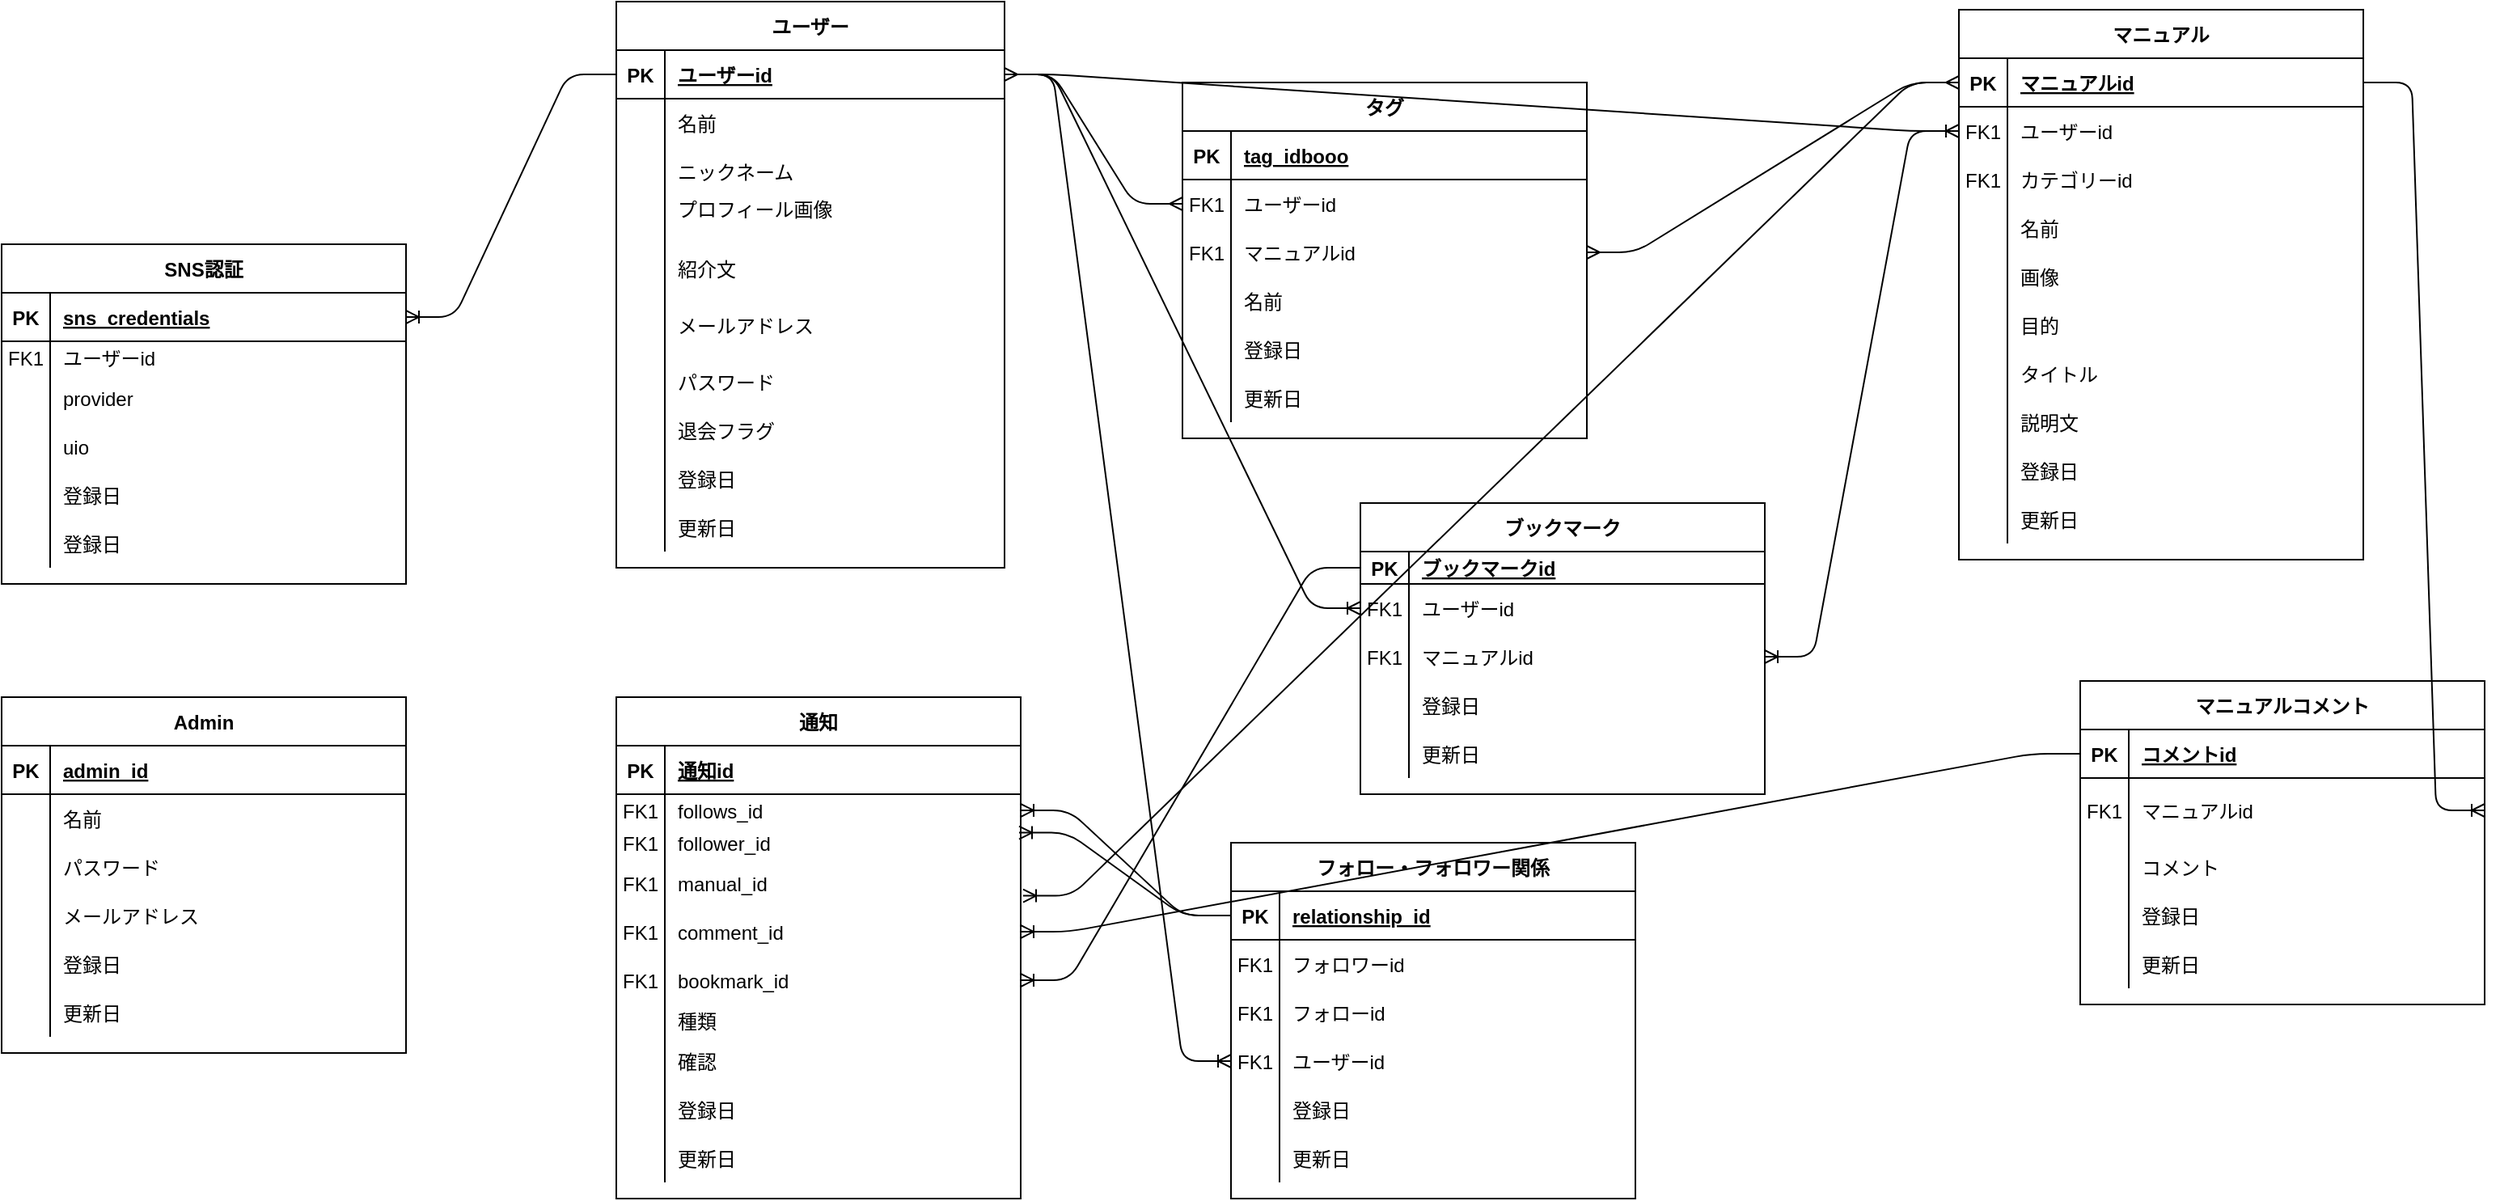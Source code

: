 <mxfile version="14.9.4" type="github">
  <diagram id="R2lEEEUBdFMjLlhIrx00" name="ER図">
    <mxGraphModel dx="2827" dy="1232" grid="1" gridSize="10" guides="1" tooltips="1" connect="1" arrows="1" fold="1" page="1" pageScale="1" pageWidth="850" pageHeight="1100" math="0" shadow="0" extFonts="Permanent Marker^https://fonts.googleapis.com/css?family=Permanent+Marker">
      <root>
        <mxCell id="0" />
        <mxCell id="1" parent="0" />
        <mxCell id="C-vyLk0tnHw3VtMMgP7b-13" value="タグ" style="shape=table;startSize=30;container=1;collapsible=1;childLayout=tableLayout;fixedRows=1;rowLines=0;fontStyle=1;align=center;resizeLast=1;" parent="1" vertex="1">
          <mxGeometry x="470" y="100" width="250" height="220" as="geometry" />
        </mxCell>
        <mxCell id="C-vyLk0tnHw3VtMMgP7b-14" value="" style="shape=partialRectangle;collapsible=0;dropTarget=0;pointerEvents=0;fillColor=none;points=[[0,0.5],[1,0.5]];portConstraint=eastwest;top=0;left=0;right=0;bottom=1;" parent="C-vyLk0tnHw3VtMMgP7b-13" vertex="1">
          <mxGeometry y="30" width="250" height="30" as="geometry" />
        </mxCell>
        <mxCell id="C-vyLk0tnHw3VtMMgP7b-15" value="PK" style="shape=partialRectangle;overflow=hidden;connectable=0;fillColor=none;top=0;left=0;bottom=0;right=0;fontStyle=1;" parent="C-vyLk0tnHw3VtMMgP7b-14" vertex="1">
          <mxGeometry width="30" height="30" as="geometry" />
        </mxCell>
        <mxCell id="C-vyLk0tnHw3VtMMgP7b-16" value="tag_idbooo" style="shape=partialRectangle;overflow=hidden;connectable=0;fillColor=none;top=0;left=0;bottom=0;right=0;align=left;spacingLeft=6;fontStyle=5;" parent="C-vyLk0tnHw3VtMMgP7b-14" vertex="1">
          <mxGeometry x="30" width="220" height="30" as="geometry" />
        </mxCell>
        <mxCell id="C-vyLk0tnHw3VtMMgP7b-17" value="" style="shape=partialRectangle;collapsible=0;dropTarget=0;pointerEvents=0;fillColor=none;points=[[0,0.5],[1,0.5]];portConstraint=eastwest;top=0;left=0;right=0;bottom=0;" parent="C-vyLk0tnHw3VtMMgP7b-13" vertex="1">
          <mxGeometry y="60" width="250" height="30" as="geometry" />
        </mxCell>
        <mxCell id="C-vyLk0tnHw3VtMMgP7b-18" value="FK1" style="shape=partialRectangle;overflow=hidden;connectable=0;fillColor=none;top=0;left=0;bottom=0;right=0;" parent="C-vyLk0tnHw3VtMMgP7b-17" vertex="1">
          <mxGeometry width="30" height="30" as="geometry" />
        </mxCell>
        <mxCell id="C-vyLk0tnHw3VtMMgP7b-19" value="ユーザーid" style="shape=partialRectangle;overflow=hidden;connectable=0;fillColor=none;top=0;left=0;bottom=0;right=0;align=left;spacingLeft=6;" parent="C-vyLk0tnHw3VtMMgP7b-17" vertex="1">
          <mxGeometry x="30" width="220" height="30" as="geometry" />
        </mxCell>
        <mxCell id="tQuzSxY3RZjjMe5-qcsy-193" value="" style="shape=partialRectangle;collapsible=0;dropTarget=0;pointerEvents=0;fillColor=none;points=[[0,0.5],[1,0.5]];portConstraint=eastwest;top=0;left=0;right=0;bottom=0;" parent="C-vyLk0tnHw3VtMMgP7b-13" vertex="1">
          <mxGeometry y="90" width="250" height="30" as="geometry" />
        </mxCell>
        <mxCell id="tQuzSxY3RZjjMe5-qcsy-194" value="FK1" style="shape=partialRectangle;overflow=hidden;connectable=0;fillColor=none;top=0;left=0;bottom=0;right=0;" parent="tQuzSxY3RZjjMe5-qcsy-193" vertex="1">
          <mxGeometry width="30" height="30" as="geometry" />
        </mxCell>
        <mxCell id="tQuzSxY3RZjjMe5-qcsy-195" value="マニュアルid" style="shape=partialRectangle;overflow=hidden;connectable=0;fillColor=none;top=0;left=0;bottom=0;right=0;align=left;spacingLeft=6;" parent="tQuzSxY3RZjjMe5-qcsy-193" vertex="1">
          <mxGeometry x="30" width="220" height="30" as="geometry" />
        </mxCell>
        <mxCell id="C-vyLk0tnHw3VtMMgP7b-20" value="" style="shape=partialRectangle;collapsible=0;dropTarget=0;pointerEvents=0;fillColor=none;points=[[0,0.5],[1,0.5]];portConstraint=eastwest;top=0;left=0;right=0;bottom=0;" parent="C-vyLk0tnHw3VtMMgP7b-13" vertex="1">
          <mxGeometry y="120" width="250" height="30" as="geometry" />
        </mxCell>
        <mxCell id="C-vyLk0tnHw3VtMMgP7b-21" value="" style="shape=partialRectangle;overflow=hidden;connectable=0;fillColor=none;top=0;left=0;bottom=0;right=0;" parent="C-vyLk0tnHw3VtMMgP7b-20" vertex="1">
          <mxGeometry width="30" height="30" as="geometry" />
        </mxCell>
        <mxCell id="C-vyLk0tnHw3VtMMgP7b-22" value="名前" style="shape=partialRectangle;overflow=hidden;connectable=0;fillColor=none;top=0;left=0;bottom=0;right=0;align=left;spacingLeft=6;" parent="C-vyLk0tnHw3VtMMgP7b-20" vertex="1">
          <mxGeometry x="30" width="220" height="30" as="geometry" />
        </mxCell>
        <mxCell id="tQuzSxY3RZjjMe5-qcsy-164" value="" style="shape=partialRectangle;collapsible=0;dropTarget=0;pointerEvents=0;fillColor=none;points=[[0,0.5],[1,0.5]];portConstraint=eastwest;top=0;left=0;right=0;bottom=0;" parent="C-vyLk0tnHw3VtMMgP7b-13" vertex="1">
          <mxGeometry y="150" width="250" height="30" as="geometry" />
        </mxCell>
        <mxCell id="tQuzSxY3RZjjMe5-qcsy-165" value="" style="shape=partialRectangle;overflow=hidden;connectable=0;fillColor=none;top=0;left=0;bottom=0;right=0;" parent="tQuzSxY3RZjjMe5-qcsy-164" vertex="1">
          <mxGeometry width="30" height="30" as="geometry" />
        </mxCell>
        <mxCell id="tQuzSxY3RZjjMe5-qcsy-166" value="登録日" style="shape=partialRectangle;overflow=hidden;connectable=0;fillColor=none;top=0;left=0;bottom=0;right=0;align=left;spacingLeft=6;" parent="tQuzSxY3RZjjMe5-qcsy-164" vertex="1">
          <mxGeometry x="30" width="220" height="30" as="geometry" />
        </mxCell>
        <mxCell id="tQuzSxY3RZjjMe5-qcsy-167" value="" style="shape=partialRectangle;collapsible=0;dropTarget=0;pointerEvents=0;fillColor=none;points=[[0,0.5],[1,0.5]];portConstraint=eastwest;top=0;left=0;right=0;bottom=0;" parent="C-vyLk0tnHw3VtMMgP7b-13" vertex="1">
          <mxGeometry y="180" width="250" height="30" as="geometry" />
        </mxCell>
        <mxCell id="tQuzSxY3RZjjMe5-qcsy-168" value="" style="shape=partialRectangle;overflow=hidden;connectable=0;fillColor=none;top=0;left=0;bottom=0;right=0;" parent="tQuzSxY3RZjjMe5-qcsy-167" vertex="1">
          <mxGeometry width="30" height="30" as="geometry" />
        </mxCell>
        <mxCell id="tQuzSxY3RZjjMe5-qcsy-169" value="更新日" style="shape=partialRectangle;overflow=hidden;connectable=0;fillColor=none;top=0;left=0;bottom=0;right=0;align=left;spacingLeft=6;" parent="tQuzSxY3RZjjMe5-qcsy-167" vertex="1">
          <mxGeometry x="30" width="220" height="30" as="geometry" />
        </mxCell>
        <mxCell id="C-vyLk0tnHw3VtMMgP7b-23" value="ユーザー" style="shape=table;startSize=30;container=1;collapsible=1;childLayout=tableLayout;fixedRows=1;rowLines=0;fontStyle=1;align=center;resizeLast=1;" parent="1" vertex="1">
          <mxGeometry x="120" y="50" width="240" height="350" as="geometry" />
        </mxCell>
        <mxCell id="C-vyLk0tnHw3VtMMgP7b-24" value="" style="shape=partialRectangle;collapsible=0;dropTarget=0;pointerEvents=0;fillColor=none;points=[[0,0.5],[1,0.5]];portConstraint=eastwest;top=0;left=0;right=0;bottom=1;" parent="C-vyLk0tnHw3VtMMgP7b-23" vertex="1">
          <mxGeometry y="30" width="240" height="30" as="geometry" />
        </mxCell>
        <mxCell id="C-vyLk0tnHw3VtMMgP7b-25" value="PK" style="shape=partialRectangle;overflow=hidden;connectable=0;fillColor=none;top=0;left=0;bottom=0;right=0;fontStyle=1;" parent="C-vyLk0tnHw3VtMMgP7b-24" vertex="1">
          <mxGeometry width="30" height="30" as="geometry" />
        </mxCell>
        <mxCell id="C-vyLk0tnHw3VtMMgP7b-26" value="ユーザーid" style="shape=partialRectangle;overflow=hidden;connectable=0;fillColor=none;top=0;left=0;bottom=0;right=0;align=left;spacingLeft=6;fontStyle=5;" parent="C-vyLk0tnHw3VtMMgP7b-24" vertex="1">
          <mxGeometry x="30" width="210" height="30" as="geometry" />
        </mxCell>
        <mxCell id="C-vyLk0tnHw3VtMMgP7b-27" value="" style="shape=partialRectangle;collapsible=0;dropTarget=0;pointerEvents=0;fillColor=none;points=[[0,0.5],[1,0.5]];portConstraint=eastwest;top=0;left=0;right=0;bottom=0;" parent="C-vyLk0tnHw3VtMMgP7b-23" vertex="1">
          <mxGeometry y="60" width="240" height="30" as="geometry" />
        </mxCell>
        <mxCell id="C-vyLk0tnHw3VtMMgP7b-28" value="" style="shape=partialRectangle;overflow=hidden;connectable=0;fillColor=none;top=0;left=0;bottom=0;right=0;" parent="C-vyLk0tnHw3VtMMgP7b-27" vertex="1">
          <mxGeometry width="30" height="30" as="geometry" />
        </mxCell>
        <mxCell id="C-vyLk0tnHw3VtMMgP7b-29" value="名前" style="shape=partialRectangle;overflow=hidden;connectable=0;fillColor=none;top=0;left=0;bottom=0;right=0;align=left;spacingLeft=6;" parent="C-vyLk0tnHw3VtMMgP7b-27" vertex="1">
          <mxGeometry x="30" width="210" height="30" as="geometry" />
        </mxCell>
        <mxCell id="tQuzSxY3RZjjMe5-qcsy-292" value="" style="shape=partialRectangle;collapsible=0;dropTarget=0;pointerEvents=0;fillColor=none;points=[[0,0.5],[1,0.5]];portConstraint=eastwest;top=0;left=0;right=0;bottom=0;" parent="C-vyLk0tnHw3VtMMgP7b-23" vertex="1">
          <mxGeometry y="90" width="240" height="30" as="geometry" />
        </mxCell>
        <mxCell id="tQuzSxY3RZjjMe5-qcsy-293" value="" style="shape=partialRectangle;overflow=hidden;connectable=0;fillColor=none;top=0;left=0;bottom=0;right=0;" parent="tQuzSxY3RZjjMe5-qcsy-292" vertex="1">
          <mxGeometry width="30" height="30" as="geometry" />
        </mxCell>
        <mxCell id="tQuzSxY3RZjjMe5-qcsy-294" value="ニックネーム" style="shape=partialRectangle;overflow=hidden;connectable=0;fillColor=none;top=0;left=0;bottom=0;right=0;align=left;spacingLeft=6;" parent="tQuzSxY3RZjjMe5-qcsy-292" vertex="1">
          <mxGeometry x="30" width="210" height="30" as="geometry" />
        </mxCell>
        <mxCell id="tQuzSxY3RZjjMe5-qcsy-295" value="" style="shape=partialRectangle;collapsible=0;dropTarget=0;pointerEvents=0;fillColor=none;points=[[0,0.5],[1,0.5]];portConstraint=eastwest;top=0;left=0;right=0;bottom=0;" parent="C-vyLk0tnHw3VtMMgP7b-23" vertex="1">
          <mxGeometry y="120" width="240" height="30" as="geometry" />
        </mxCell>
        <mxCell id="tQuzSxY3RZjjMe5-qcsy-296" value="" style="shape=partialRectangle;overflow=hidden;connectable=0;fillColor=none;top=0;left=0;bottom=0;right=0;" parent="tQuzSxY3RZjjMe5-qcsy-295" vertex="1">
          <mxGeometry width="30" height="30" as="geometry" />
        </mxCell>
        <mxCell id="tQuzSxY3RZjjMe5-qcsy-297" value="プロフィール画像&#xa;" style="shape=partialRectangle;overflow=hidden;connectable=0;fillColor=none;top=0;left=0;bottom=0;right=0;align=left;spacingLeft=6;" parent="tQuzSxY3RZjjMe5-qcsy-295" vertex="1">
          <mxGeometry x="30" width="210" height="30" as="geometry" />
        </mxCell>
        <mxCell id="tQuzSxY3RZjjMe5-qcsy-100" value="" style="shape=partialRectangle;collapsible=0;dropTarget=0;pointerEvents=0;fillColor=none;points=[[0,0.5],[1,0.5]];portConstraint=eastwest;top=0;left=0;right=0;bottom=0;" parent="C-vyLk0tnHw3VtMMgP7b-23" vertex="1">
          <mxGeometry y="150" width="240" height="30" as="geometry" />
        </mxCell>
        <mxCell id="tQuzSxY3RZjjMe5-qcsy-101" value="" style="shape=partialRectangle;overflow=hidden;connectable=0;fillColor=none;top=0;left=0;bottom=0;right=0;" parent="tQuzSxY3RZjjMe5-qcsy-100" vertex="1">
          <mxGeometry width="30" height="30" as="geometry" />
        </mxCell>
        <mxCell id="tQuzSxY3RZjjMe5-qcsy-102" value="紹介文" style="shape=partialRectangle;overflow=hidden;connectable=0;fillColor=none;top=0;left=0;bottom=0;right=0;align=left;spacingLeft=6;" parent="tQuzSxY3RZjjMe5-qcsy-100" vertex="1">
          <mxGeometry x="30" width="210" height="30" as="geometry" />
        </mxCell>
        <mxCell id="tQuzSxY3RZjjMe5-qcsy-76" value="" style="shape=partialRectangle;collapsible=0;dropTarget=0;pointerEvents=0;fillColor=none;top=0;left=0;bottom=0;right=0;points=[[0,0.5],[1,0.5]];portConstraint=eastwest;" parent="C-vyLk0tnHw3VtMMgP7b-23" vertex="1">
          <mxGeometry y="180" width="240" height="40" as="geometry" />
        </mxCell>
        <mxCell id="tQuzSxY3RZjjMe5-qcsy-77" value="" style="shape=partialRectangle;connectable=0;fillColor=none;top=0;left=0;bottom=0;right=0;editable=1;overflow=hidden;" parent="tQuzSxY3RZjjMe5-qcsy-76" vertex="1">
          <mxGeometry width="30" height="40" as="geometry" />
        </mxCell>
        <mxCell id="tQuzSxY3RZjjMe5-qcsy-78" value="メールアドレス" style="shape=partialRectangle;connectable=0;fillColor=none;top=0;left=0;bottom=0;right=0;align=left;spacingLeft=6;overflow=hidden;" parent="tQuzSxY3RZjjMe5-qcsy-76" vertex="1">
          <mxGeometry x="30" width="210" height="40" as="geometry" />
        </mxCell>
        <mxCell id="tQuzSxY3RZjjMe5-qcsy-79" value="" style="shape=partialRectangle;collapsible=0;dropTarget=0;pointerEvents=0;fillColor=none;top=0;left=0;bottom=0;right=0;points=[[0,0.5],[1,0.5]];portConstraint=eastwest;" parent="C-vyLk0tnHw3VtMMgP7b-23" vertex="1">
          <mxGeometry y="220" width="240" height="30" as="geometry" />
        </mxCell>
        <mxCell id="tQuzSxY3RZjjMe5-qcsy-80" value="" style="shape=partialRectangle;connectable=0;fillColor=none;top=0;left=0;bottom=0;right=0;editable=1;overflow=hidden;" parent="tQuzSxY3RZjjMe5-qcsy-79" vertex="1">
          <mxGeometry width="30" height="30" as="geometry" />
        </mxCell>
        <mxCell id="tQuzSxY3RZjjMe5-qcsy-81" value="パスワード" style="shape=partialRectangle;connectable=0;fillColor=none;top=0;left=0;bottom=0;right=0;align=left;spacingLeft=6;overflow=hidden;" parent="tQuzSxY3RZjjMe5-qcsy-79" vertex="1">
          <mxGeometry x="30" width="210" height="30" as="geometry" />
        </mxCell>
        <mxCell id="tQuzSxY3RZjjMe5-qcsy-317" value="" style="shape=partialRectangle;collapsible=0;dropTarget=0;pointerEvents=0;fillColor=none;top=0;left=0;bottom=0;right=0;points=[[0,0.5],[1,0.5]];portConstraint=eastwest;" parent="C-vyLk0tnHw3VtMMgP7b-23" vertex="1">
          <mxGeometry y="250" width="240" height="30" as="geometry" />
        </mxCell>
        <mxCell id="tQuzSxY3RZjjMe5-qcsy-318" value="" style="shape=partialRectangle;connectable=0;fillColor=none;top=0;left=0;bottom=0;right=0;editable=1;overflow=hidden;" parent="tQuzSxY3RZjjMe5-qcsy-317" vertex="1">
          <mxGeometry width="30" height="30" as="geometry" />
        </mxCell>
        <mxCell id="tQuzSxY3RZjjMe5-qcsy-319" value="退会フラグ" style="shape=partialRectangle;connectable=0;fillColor=none;top=0;left=0;bottom=0;right=0;align=left;spacingLeft=6;overflow=hidden;" parent="tQuzSxY3RZjjMe5-qcsy-317" vertex="1">
          <mxGeometry x="30" width="210" height="30" as="geometry" />
        </mxCell>
        <mxCell id="tQuzSxY3RZjjMe5-qcsy-82" value="" style="shape=partialRectangle;collapsible=0;dropTarget=0;pointerEvents=0;fillColor=none;top=0;left=0;bottom=0;right=0;points=[[0,0.5],[1,0.5]];portConstraint=eastwest;" parent="C-vyLk0tnHw3VtMMgP7b-23" vertex="1">
          <mxGeometry y="280" width="240" height="30" as="geometry" />
        </mxCell>
        <mxCell id="tQuzSxY3RZjjMe5-qcsy-83" value="" style="shape=partialRectangle;connectable=0;fillColor=none;top=0;left=0;bottom=0;right=0;editable=1;overflow=hidden;" parent="tQuzSxY3RZjjMe5-qcsy-82" vertex="1">
          <mxGeometry width="30" height="30" as="geometry" />
        </mxCell>
        <mxCell id="tQuzSxY3RZjjMe5-qcsy-84" value="登録日" style="shape=partialRectangle;connectable=0;fillColor=none;top=0;left=0;bottom=0;right=0;align=left;spacingLeft=6;overflow=hidden;" parent="tQuzSxY3RZjjMe5-qcsy-82" vertex="1">
          <mxGeometry x="30" width="210" height="30" as="geometry" />
        </mxCell>
        <mxCell id="tQuzSxY3RZjjMe5-qcsy-85" value="" style="shape=partialRectangle;collapsible=0;dropTarget=0;pointerEvents=0;fillColor=none;top=0;left=0;bottom=0;right=0;points=[[0,0.5],[1,0.5]];portConstraint=eastwest;" parent="C-vyLk0tnHw3VtMMgP7b-23" vertex="1">
          <mxGeometry y="310" width="240" height="30" as="geometry" />
        </mxCell>
        <mxCell id="tQuzSxY3RZjjMe5-qcsy-86" value="" style="shape=partialRectangle;connectable=0;fillColor=none;top=0;left=0;bottom=0;right=0;editable=1;overflow=hidden;" parent="tQuzSxY3RZjjMe5-qcsy-85" vertex="1">
          <mxGeometry width="30" height="30" as="geometry" />
        </mxCell>
        <mxCell id="tQuzSxY3RZjjMe5-qcsy-87" value="更新日" style="shape=partialRectangle;connectable=0;fillColor=none;top=0;left=0;bottom=0;right=0;align=left;spacingLeft=6;overflow=hidden;" parent="tQuzSxY3RZjjMe5-qcsy-85" vertex="1">
          <mxGeometry x="30" width="210" height="30" as="geometry" />
        </mxCell>
        <mxCell id="tQuzSxY3RZjjMe5-qcsy-11" value="ブックマーク" style="shape=table;startSize=30;container=1;collapsible=1;childLayout=tableLayout;fixedRows=1;rowLines=0;fontStyle=1;align=center;resizeLast=1;" parent="1" vertex="1">
          <mxGeometry x="580" y="360" width="250" height="180" as="geometry" />
        </mxCell>
        <mxCell id="tQuzSxY3RZjjMe5-qcsy-12" value="" style="shape=partialRectangle;collapsible=0;dropTarget=0;pointerEvents=0;fillColor=none;points=[[0,0.5],[1,0.5]];portConstraint=eastwest;top=0;left=0;right=0;bottom=1;" parent="tQuzSxY3RZjjMe5-qcsy-11" vertex="1">
          <mxGeometry y="30" width="250" height="20" as="geometry" />
        </mxCell>
        <mxCell id="tQuzSxY3RZjjMe5-qcsy-13" value="PK" style="shape=partialRectangle;overflow=hidden;connectable=0;fillColor=none;top=0;left=0;bottom=0;right=0;fontStyle=1;" parent="tQuzSxY3RZjjMe5-qcsy-12" vertex="1">
          <mxGeometry width="30" height="20" as="geometry" />
        </mxCell>
        <mxCell id="tQuzSxY3RZjjMe5-qcsy-14" value="ブックマークid" style="shape=partialRectangle;overflow=hidden;connectable=0;fillColor=none;top=0;left=0;bottom=0;right=0;align=left;spacingLeft=6;fontStyle=5;" parent="tQuzSxY3RZjjMe5-qcsy-12" vertex="1">
          <mxGeometry x="30" width="220" height="20" as="geometry" />
        </mxCell>
        <mxCell id="tQuzSxY3RZjjMe5-qcsy-15" value="" style="shape=partialRectangle;collapsible=0;dropTarget=0;pointerEvents=0;fillColor=none;points=[[0,0.5],[1,0.5]];portConstraint=eastwest;top=0;left=0;right=0;bottom=0;" parent="tQuzSxY3RZjjMe5-qcsy-11" vertex="1">
          <mxGeometry y="50" width="250" height="30" as="geometry" />
        </mxCell>
        <mxCell id="tQuzSxY3RZjjMe5-qcsy-16" value="FK1" style="shape=partialRectangle;overflow=hidden;connectable=0;fillColor=none;top=0;left=0;bottom=0;right=0;" parent="tQuzSxY3RZjjMe5-qcsy-15" vertex="1">
          <mxGeometry width="30" height="30" as="geometry" />
        </mxCell>
        <mxCell id="tQuzSxY3RZjjMe5-qcsy-17" value="ユーザーid" style="shape=partialRectangle;overflow=hidden;connectable=0;fillColor=none;top=0;left=0;bottom=0;right=0;align=left;spacingLeft=6;" parent="tQuzSxY3RZjjMe5-qcsy-15" vertex="1">
          <mxGeometry x="30" width="220" height="30" as="geometry" />
        </mxCell>
        <mxCell id="tQuzSxY3RZjjMe5-qcsy-226" value="" style="shape=partialRectangle;collapsible=0;dropTarget=0;pointerEvents=0;fillColor=none;points=[[0,0.5],[1,0.5]];portConstraint=eastwest;top=0;left=0;right=0;bottom=0;" parent="tQuzSxY3RZjjMe5-qcsy-11" vertex="1">
          <mxGeometry y="80" width="250" height="30" as="geometry" />
        </mxCell>
        <mxCell id="tQuzSxY3RZjjMe5-qcsy-227" value="FK1" style="shape=partialRectangle;overflow=hidden;connectable=0;fillColor=none;top=0;left=0;bottom=0;right=0;" parent="tQuzSxY3RZjjMe5-qcsy-226" vertex="1">
          <mxGeometry width="30" height="30" as="geometry" />
        </mxCell>
        <mxCell id="tQuzSxY3RZjjMe5-qcsy-228" value="マニュアルid" style="shape=partialRectangle;overflow=hidden;connectable=0;fillColor=none;top=0;left=0;bottom=0;right=0;align=left;spacingLeft=6;" parent="tQuzSxY3RZjjMe5-qcsy-226" vertex="1">
          <mxGeometry x="30" width="220" height="30" as="geometry" />
        </mxCell>
        <mxCell id="tQuzSxY3RZjjMe5-qcsy-18" value="" style="shape=partialRectangle;collapsible=0;dropTarget=0;pointerEvents=0;fillColor=none;points=[[0,0.5],[1,0.5]];portConstraint=eastwest;top=0;left=0;right=0;bottom=0;" parent="tQuzSxY3RZjjMe5-qcsy-11" vertex="1">
          <mxGeometry y="110" width="250" height="30" as="geometry" />
        </mxCell>
        <mxCell id="tQuzSxY3RZjjMe5-qcsy-19" value="" style="shape=partialRectangle;overflow=hidden;connectable=0;fillColor=none;top=0;left=0;bottom=0;right=0;" parent="tQuzSxY3RZjjMe5-qcsy-18" vertex="1">
          <mxGeometry width="30" height="30" as="geometry" />
        </mxCell>
        <mxCell id="tQuzSxY3RZjjMe5-qcsy-20" value="登録日" style="shape=partialRectangle;overflow=hidden;connectable=0;fillColor=none;top=0;left=0;bottom=0;right=0;align=left;spacingLeft=6;" parent="tQuzSxY3RZjjMe5-qcsy-18" vertex="1">
          <mxGeometry x="30" width="220" height="30" as="geometry" />
        </mxCell>
        <mxCell id="tQuzSxY3RZjjMe5-qcsy-173" value="" style="shape=partialRectangle;collapsible=0;dropTarget=0;pointerEvents=0;fillColor=none;points=[[0,0.5],[1,0.5]];portConstraint=eastwest;top=0;left=0;right=0;bottom=0;" parent="tQuzSxY3RZjjMe5-qcsy-11" vertex="1">
          <mxGeometry y="140" width="250" height="30" as="geometry" />
        </mxCell>
        <mxCell id="tQuzSxY3RZjjMe5-qcsy-174" value="" style="shape=partialRectangle;overflow=hidden;connectable=0;fillColor=none;top=0;left=0;bottom=0;right=0;" parent="tQuzSxY3RZjjMe5-qcsy-173" vertex="1">
          <mxGeometry width="30" height="30" as="geometry" />
        </mxCell>
        <mxCell id="tQuzSxY3RZjjMe5-qcsy-175" value="更新日" style="shape=partialRectangle;overflow=hidden;connectable=0;fillColor=none;top=0;left=0;bottom=0;right=0;align=left;spacingLeft=6;" parent="tQuzSxY3RZjjMe5-qcsy-173" vertex="1">
          <mxGeometry x="30" width="220" height="30" as="geometry" />
        </mxCell>
        <mxCell id="tQuzSxY3RZjjMe5-qcsy-21" value="マニュアルコメント" style="shape=table;startSize=30;container=1;collapsible=1;childLayout=tableLayout;fixedRows=1;rowLines=0;fontStyle=1;align=center;resizeLast=1;" parent="1" vertex="1">
          <mxGeometry x="1025" y="470" width="250" height="200" as="geometry" />
        </mxCell>
        <mxCell id="tQuzSxY3RZjjMe5-qcsy-22" value="" style="shape=partialRectangle;collapsible=0;dropTarget=0;pointerEvents=0;fillColor=none;points=[[0,0.5],[1,0.5]];portConstraint=eastwest;top=0;left=0;right=0;bottom=1;" parent="tQuzSxY3RZjjMe5-qcsy-21" vertex="1">
          <mxGeometry y="30" width="250" height="30" as="geometry" />
        </mxCell>
        <mxCell id="tQuzSxY3RZjjMe5-qcsy-23" value="PK" style="shape=partialRectangle;overflow=hidden;connectable=0;fillColor=none;top=0;left=0;bottom=0;right=0;fontStyle=1;" parent="tQuzSxY3RZjjMe5-qcsy-22" vertex="1">
          <mxGeometry width="30" height="30" as="geometry" />
        </mxCell>
        <mxCell id="tQuzSxY3RZjjMe5-qcsy-24" value="コメントid" style="shape=partialRectangle;overflow=hidden;connectable=0;fillColor=none;top=0;left=0;bottom=0;right=0;align=left;spacingLeft=6;fontStyle=5;" parent="tQuzSxY3RZjjMe5-qcsy-22" vertex="1">
          <mxGeometry x="30" width="220" height="30" as="geometry" />
        </mxCell>
        <mxCell id="tQuzSxY3RZjjMe5-qcsy-25" value="" style="shape=partialRectangle;collapsible=0;dropTarget=0;pointerEvents=0;fillColor=none;points=[[0,0.5],[1,0.5]];portConstraint=eastwest;top=0;left=0;right=0;bottom=0;" parent="tQuzSxY3RZjjMe5-qcsy-21" vertex="1">
          <mxGeometry y="60" width="250" height="40" as="geometry" />
        </mxCell>
        <mxCell id="tQuzSxY3RZjjMe5-qcsy-26" value="FK1" style="shape=partialRectangle;overflow=hidden;connectable=0;fillColor=none;top=0;left=0;bottom=0;right=0;" parent="tQuzSxY3RZjjMe5-qcsy-25" vertex="1">
          <mxGeometry width="30" height="40" as="geometry" />
        </mxCell>
        <mxCell id="tQuzSxY3RZjjMe5-qcsy-27" value="マニュアルid" style="shape=partialRectangle;overflow=hidden;connectable=0;fillColor=none;top=0;left=0;bottom=0;right=0;align=left;spacingLeft=6;" parent="tQuzSxY3RZjjMe5-qcsy-25" vertex="1">
          <mxGeometry x="30" width="220" height="40" as="geometry" />
        </mxCell>
        <mxCell id="tQuzSxY3RZjjMe5-qcsy-28" value="" style="shape=partialRectangle;collapsible=0;dropTarget=0;pointerEvents=0;fillColor=none;points=[[0,0.5],[1,0.5]];portConstraint=eastwest;top=0;left=0;right=0;bottom=0;" parent="tQuzSxY3RZjjMe5-qcsy-21" vertex="1">
          <mxGeometry y="100" width="250" height="30" as="geometry" />
        </mxCell>
        <mxCell id="tQuzSxY3RZjjMe5-qcsy-29" value="" style="shape=partialRectangle;overflow=hidden;connectable=0;fillColor=none;top=0;left=0;bottom=0;right=0;" parent="tQuzSxY3RZjjMe5-qcsy-28" vertex="1">
          <mxGeometry width="30" height="30" as="geometry" />
        </mxCell>
        <mxCell id="tQuzSxY3RZjjMe5-qcsy-30" value="コメント" style="shape=partialRectangle;overflow=hidden;connectable=0;fillColor=none;top=0;left=0;bottom=0;right=0;align=left;spacingLeft=6;" parent="tQuzSxY3RZjjMe5-qcsy-28" vertex="1">
          <mxGeometry x="30" width="220" height="30" as="geometry" />
        </mxCell>
        <mxCell id="tQuzSxY3RZjjMe5-qcsy-112" value="" style="shape=partialRectangle;collapsible=0;dropTarget=0;pointerEvents=0;fillColor=none;points=[[0,0.5],[1,0.5]];portConstraint=eastwest;top=0;left=0;right=0;bottom=0;" parent="tQuzSxY3RZjjMe5-qcsy-21" vertex="1">
          <mxGeometry y="130" width="250" height="30" as="geometry" />
        </mxCell>
        <mxCell id="tQuzSxY3RZjjMe5-qcsy-113" value="" style="shape=partialRectangle;overflow=hidden;connectable=0;fillColor=none;top=0;left=0;bottom=0;right=0;" parent="tQuzSxY3RZjjMe5-qcsy-112" vertex="1">
          <mxGeometry width="30" height="30" as="geometry" />
        </mxCell>
        <mxCell id="tQuzSxY3RZjjMe5-qcsy-114" value="登録日" style="shape=partialRectangle;overflow=hidden;connectable=0;fillColor=none;top=0;left=0;bottom=0;right=0;align=left;spacingLeft=6;" parent="tQuzSxY3RZjjMe5-qcsy-112" vertex="1">
          <mxGeometry x="30" width="220" height="30" as="geometry" />
        </mxCell>
        <mxCell id="tQuzSxY3RZjjMe5-qcsy-115" value="" style="shape=partialRectangle;collapsible=0;dropTarget=0;pointerEvents=0;fillColor=none;points=[[0,0.5],[1,0.5]];portConstraint=eastwest;top=0;left=0;right=0;bottom=0;" parent="tQuzSxY3RZjjMe5-qcsy-21" vertex="1">
          <mxGeometry y="160" width="250" height="30" as="geometry" />
        </mxCell>
        <mxCell id="tQuzSxY3RZjjMe5-qcsy-116" value="" style="shape=partialRectangle;overflow=hidden;connectable=0;fillColor=none;top=0;left=0;bottom=0;right=0;" parent="tQuzSxY3RZjjMe5-qcsy-115" vertex="1">
          <mxGeometry width="30" height="30" as="geometry" />
        </mxCell>
        <mxCell id="tQuzSxY3RZjjMe5-qcsy-117" value="更新日" style="shape=partialRectangle;overflow=hidden;connectable=0;fillColor=none;top=0;left=0;bottom=0;right=0;align=left;spacingLeft=6;" parent="tQuzSxY3RZjjMe5-qcsy-115" vertex="1">
          <mxGeometry x="30" width="220" height="30" as="geometry" />
        </mxCell>
        <mxCell id="tQuzSxY3RZjjMe5-qcsy-31" value="SNS認証" style="shape=table;startSize=30;container=1;collapsible=1;childLayout=tableLayout;fixedRows=1;rowLines=0;fontStyle=1;align=center;resizeLast=1;" parent="1" vertex="1">
          <mxGeometry x="-260" y="200" width="250" height="210.0" as="geometry" />
        </mxCell>
        <mxCell id="tQuzSxY3RZjjMe5-qcsy-32" value="" style="shape=partialRectangle;collapsible=0;dropTarget=0;pointerEvents=0;fillColor=none;points=[[0,0.5],[1,0.5]];portConstraint=eastwest;top=0;left=0;right=0;bottom=1;" parent="tQuzSxY3RZjjMe5-qcsy-31" vertex="1">
          <mxGeometry y="30" width="250" height="30" as="geometry" />
        </mxCell>
        <mxCell id="tQuzSxY3RZjjMe5-qcsy-33" value="PK" style="shape=partialRectangle;overflow=hidden;connectable=0;fillColor=none;top=0;left=0;bottom=0;right=0;fontStyle=1;" parent="tQuzSxY3RZjjMe5-qcsy-32" vertex="1">
          <mxGeometry width="30" height="30" as="geometry" />
        </mxCell>
        <mxCell id="tQuzSxY3RZjjMe5-qcsy-34" value="sns_credentials" style="shape=partialRectangle;overflow=hidden;connectable=0;fillColor=none;top=0;left=0;bottom=0;right=0;align=left;spacingLeft=6;fontStyle=5;" parent="tQuzSxY3RZjjMe5-qcsy-32" vertex="1">
          <mxGeometry x="30" width="220" height="30" as="geometry" />
        </mxCell>
        <mxCell id="tQuzSxY3RZjjMe5-qcsy-35" value="" style="shape=partialRectangle;collapsible=0;dropTarget=0;pointerEvents=0;fillColor=none;points=[[0,0.5],[1,0.5]];portConstraint=eastwest;top=0;left=0;right=0;bottom=0;" parent="tQuzSxY3RZjjMe5-qcsy-31" vertex="1">
          <mxGeometry y="60" width="250" height="20" as="geometry" />
        </mxCell>
        <mxCell id="tQuzSxY3RZjjMe5-qcsy-36" value="FK1" style="shape=partialRectangle;overflow=hidden;connectable=0;fillColor=none;top=0;left=0;bottom=0;right=0;" parent="tQuzSxY3RZjjMe5-qcsy-35" vertex="1">
          <mxGeometry width="30" height="20" as="geometry" />
        </mxCell>
        <mxCell id="tQuzSxY3RZjjMe5-qcsy-37" value="ユーザーid" style="shape=partialRectangle;overflow=hidden;connectable=0;fillColor=none;top=0;left=0;bottom=0;right=0;align=left;spacingLeft=6;" parent="tQuzSxY3RZjjMe5-qcsy-35" vertex="1">
          <mxGeometry x="30" width="220" height="20" as="geometry" />
        </mxCell>
        <mxCell id="tQuzSxY3RZjjMe5-qcsy-38" value="" style="shape=partialRectangle;collapsible=0;dropTarget=0;pointerEvents=0;fillColor=none;points=[[0,0.5],[1,0.5]];portConstraint=eastwest;top=0;left=0;right=0;bottom=0;" parent="tQuzSxY3RZjjMe5-qcsy-31" vertex="1">
          <mxGeometry y="80" width="250" height="30" as="geometry" />
        </mxCell>
        <mxCell id="tQuzSxY3RZjjMe5-qcsy-39" value="" style="shape=partialRectangle;overflow=hidden;connectable=0;fillColor=none;top=0;left=0;bottom=0;right=0;" parent="tQuzSxY3RZjjMe5-qcsy-38" vertex="1">
          <mxGeometry width="30" height="30" as="geometry" />
        </mxCell>
        <mxCell id="tQuzSxY3RZjjMe5-qcsy-40" value="provider" style="shape=partialRectangle;overflow=hidden;connectable=0;fillColor=none;top=0;left=0;bottom=0;right=0;align=left;spacingLeft=6;" parent="tQuzSxY3RZjjMe5-qcsy-38" vertex="1">
          <mxGeometry x="30" width="220" height="30" as="geometry" />
        </mxCell>
        <mxCell id="tQuzSxY3RZjjMe5-qcsy-182" value="" style="shape=partialRectangle;collapsible=0;dropTarget=0;pointerEvents=0;fillColor=none;points=[[0,0.5],[1,0.5]];portConstraint=eastwest;top=0;left=0;right=0;bottom=0;" parent="tQuzSxY3RZjjMe5-qcsy-31" vertex="1">
          <mxGeometry y="110" width="250" height="30" as="geometry" />
        </mxCell>
        <mxCell id="tQuzSxY3RZjjMe5-qcsy-183" value="" style="shape=partialRectangle;overflow=hidden;connectable=0;fillColor=none;top=0;left=0;bottom=0;right=0;" parent="tQuzSxY3RZjjMe5-qcsy-182" vertex="1">
          <mxGeometry width="30" height="30" as="geometry" />
        </mxCell>
        <mxCell id="tQuzSxY3RZjjMe5-qcsy-184" value="uio" style="shape=partialRectangle;overflow=hidden;connectable=0;fillColor=none;top=0;left=0;bottom=0;right=0;align=left;spacingLeft=6;" parent="tQuzSxY3RZjjMe5-qcsy-182" vertex="1">
          <mxGeometry x="30" width="220" height="30" as="geometry" />
        </mxCell>
        <mxCell id="tQuzSxY3RZjjMe5-qcsy-185" value="" style="shape=partialRectangle;collapsible=0;dropTarget=0;pointerEvents=0;fillColor=none;points=[[0,0.5],[1,0.5]];portConstraint=eastwest;top=0;left=0;right=0;bottom=0;" parent="tQuzSxY3RZjjMe5-qcsy-31" vertex="1">
          <mxGeometry y="140" width="250" height="30" as="geometry" />
        </mxCell>
        <mxCell id="tQuzSxY3RZjjMe5-qcsy-186" value="" style="shape=partialRectangle;overflow=hidden;connectable=0;fillColor=none;top=0;left=0;bottom=0;right=0;" parent="tQuzSxY3RZjjMe5-qcsy-185" vertex="1">
          <mxGeometry width="30" height="30" as="geometry" />
        </mxCell>
        <mxCell id="tQuzSxY3RZjjMe5-qcsy-187" value="登録日" style="shape=partialRectangle;overflow=hidden;connectable=0;fillColor=none;top=0;left=0;bottom=0;right=0;align=left;spacingLeft=6;" parent="tQuzSxY3RZjjMe5-qcsy-185" vertex="1">
          <mxGeometry x="30" width="220" height="30" as="geometry" />
        </mxCell>
        <mxCell id="tQuzSxY3RZjjMe5-qcsy-188" value="" style="shape=partialRectangle;collapsible=0;dropTarget=0;pointerEvents=0;fillColor=none;points=[[0,0.5],[1,0.5]];portConstraint=eastwest;top=0;left=0;right=0;bottom=0;" parent="tQuzSxY3RZjjMe5-qcsy-31" vertex="1">
          <mxGeometry y="170" width="250" height="30" as="geometry" />
        </mxCell>
        <mxCell id="tQuzSxY3RZjjMe5-qcsy-189" value="" style="shape=partialRectangle;overflow=hidden;connectable=0;fillColor=none;top=0;left=0;bottom=0;right=0;" parent="tQuzSxY3RZjjMe5-qcsy-188" vertex="1">
          <mxGeometry width="30" height="30" as="geometry" />
        </mxCell>
        <mxCell id="tQuzSxY3RZjjMe5-qcsy-190" value="登録日" style="shape=partialRectangle;overflow=hidden;connectable=0;fillColor=none;top=0;left=0;bottom=0;right=0;align=left;spacingLeft=6;" parent="tQuzSxY3RZjjMe5-qcsy-188" vertex="1">
          <mxGeometry x="30" width="220" height="30" as="geometry" />
        </mxCell>
        <mxCell id="tQuzSxY3RZjjMe5-qcsy-41" value="通知" style="shape=table;startSize=30;container=1;collapsible=1;childLayout=tableLayout;fixedRows=1;rowLines=0;fontStyle=1;align=center;resizeLast=1;" parent="1" vertex="1">
          <mxGeometry x="120" y="480" width="250" height="310" as="geometry" />
        </mxCell>
        <mxCell id="tQuzSxY3RZjjMe5-qcsy-42" value="" style="shape=partialRectangle;collapsible=0;dropTarget=0;pointerEvents=0;fillColor=none;points=[[0,0.5],[1,0.5]];portConstraint=eastwest;top=0;left=0;right=0;bottom=1;" parent="tQuzSxY3RZjjMe5-qcsy-41" vertex="1">
          <mxGeometry y="30" width="250" height="30" as="geometry" />
        </mxCell>
        <mxCell id="tQuzSxY3RZjjMe5-qcsy-43" value="PK" style="shape=partialRectangle;overflow=hidden;connectable=0;fillColor=none;top=0;left=0;bottom=0;right=0;fontStyle=1;" parent="tQuzSxY3RZjjMe5-qcsy-42" vertex="1">
          <mxGeometry width="30" height="30" as="geometry" />
        </mxCell>
        <mxCell id="tQuzSxY3RZjjMe5-qcsy-44" value="通知id" style="shape=partialRectangle;overflow=hidden;connectable=0;fillColor=none;top=0;left=0;bottom=0;right=0;align=left;spacingLeft=6;fontStyle=5;" parent="tQuzSxY3RZjjMe5-qcsy-42" vertex="1">
          <mxGeometry x="30" width="220" height="30" as="geometry" />
        </mxCell>
        <mxCell id="tQuzSxY3RZjjMe5-qcsy-45" value="" style="shape=partialRectangle;collapsible=0;dropTarget=0;pointerEvents=0;fillColor=none;points=[[0,0.5],[1,0.5]];portConstraint=eastwest;top=0;left=0;right=0;bottom=0;" parent="tQuzSxY3RZjjMe5-qcsy-41" vertex="1">
          <mxGeometry y="60" width="250" height="20" as="geometry" />
        </mxCell>
        <mxCell id="tQuzSxY3RZjjMe5-qcsy-46" value="FK1" style="shape=partialRectangle;overflow=hidden;connectable=0;fillColor=none;top=0;left=0;bottom=0;right=0;" parent="tQuzSxY3RZjjMe5-qcsy-45" vertex="1">
          <mxGeometry width="30" height="20" as="geometry" />
        </mxCell>
        <mxCell id="tQuzSxY3RZjjMe5-qcsy-47" value="follows_id" style="shape=partialRectangle;overflow=hidden;connectable=0;fillColor=none;top=0;left=0;bottom=0;right=0;align=left;spacingLeft=6;" parent="tQuzSxY3RZjjMe5-qcsy-45" vertex="1">
          <mxGeometry x="30" width="220" height="20" as="geometry" />
        </mxCell>
        <mxCell id="tQuzSxY3RZjjMe5-qcsy-118" value="" style="shape=partialRectangle;collapsible=0;dropTarget=0;pointerEvents=0;fillColor=none;points=[[0,0.5],[1,0.5]];portConstraint=eastwest;top=0;left=0;right=0;bottom=0;" parent="tQuzSxY3RZjjMe5-qcsy-41" vertex="1">
          <mxGeometry y="80" width="250" height="20" as="geometry" />
        </mxCell>
        <mxCell id="tQuzSxY3RZjjMe5-qcsy-119" value="FK1" style="shape=partialRectangle;overflow=hidden;connectable=0;fillColor=none;top=0;left=0;bottom=0;right=0;" parent="tQuzSxY3RZjjMe5-qcsy-118" vertex="1">
          <mxGeometry width="30" height="20" as="geometry" />
        </mxCell>
        <mxCell id="tQuzSxY3RZjjMe5-qcsy-120" value="follower_id" style="shape=partialRectangle;overflow=hidden;connectable=0;fillColor=none;top=0;left=0;bottom=0;right=0;align=left;spacingLeft=6;" parent="tQuzSxY3RZjjMe5-qcsy-118" vertex="1">
          <mxGeometry x="30" width="220" height="20" as="geometry" />
        </mxCell>
        <mxCell id="tQuzSxY3RZjjMe5-qcsy-121" value="" style="shape=partialRectangle;collapsible=0;dropTarget=0;pointerEvents=0;fillColor=none;points=[[0,0.5],[1,0.5]];portConstraint=eastwest;top=0;left=0;right=0;bottom=0;" parent="tQuzSxY3RZjjMe5-qcsy-41" vertex="1">
          <mxGeometry y="100" width="250" height="30" as="geometry" />
        </mxCell>
        <mxCell id="tQuzSxY3RZjjMe5-qcsy-122" value="FK1" style="shape=partialRectangle;overflow=hidden;connectable=0;fillColor=none;top=0;left=0;bottom=0;right=0;" parent="tQuzSxY3RZjjMe5-qcsy-121" vertex="1">
          <mxGeometry width="30" height="30" as="geometry" />
        </mxCell>
        <mxCell id="tQuzSxY3RZjjMe5-qcsy-123" value="manual_id" style="shape=partialRectangle;overflow=hidden;connectable=0;fillColor=none;top=0;left=0;bottom=0;right=0;align=left;spacingLeft=6;" parent="tQuzSxY3RZjjMe5-qcsy-121" vertex="1">
          <mxGeometry x="30" width="220" height="30" as="geometry" />
        </mxCell>
        <mxCell id="tQuzSxY3RZjjMe5-qcsy-124" value="" style="shape=partialRectangle;collapsible=0;dropTarget=0;pointerEvents=0;fillColor=none;points=[[0,0.5],[1,0.5]];portConstraint=eastwest;top=0;left=0;right=0;bottom=0;" parent="tQuzSxY3RZjjMe5-qcsy-41" vertex="1">
          <mxGeometry y="130" width="250" height="30" as="geometry" />
        </mxCell>
        <mxCell id="tQuzSxY3RZjjMe5-qcsy-125" value="FK1" style="shape=partialRectangle;overflow=hidden;connectable=0;fillColor=none;top=0;left=0;bottom=0;right=0;" parent="tQuzSxY3RZjjMe5-qcsy-124" vertex="1">
          <mxGeometry width="30" height="30" as="geometry" />
        </mxCell>
        <mxCell id="tQuzSxY3RZjjMe5-qcsy-126" value="comment_id" style="shape=partialRectangle;overflow=hidden;connectable=0;fillColor=none;top=0;left=0;bottom=0;right=0;align=left;spacingLeft=6;" parent="tQuzSxY3RZjjMe5-qcsy-124" vertex="1">
          <mxGeometry x="30" width="220" height="30" as="geometry" />
        </mxCell>
        <mxCell id="tQuzSxY3RZjjMe5-qcsy-127" value="" style="shape=partialRectangle;collapsible=0;dropTarget=0;pointerEvents=0;fillColor=none;points=[[0,0.5],[1,0.5]];portConstraint=eastwest;top=0;left=0;right=0;bottom=0;" parent="tQuzSxY3RZjjMe5-qcsy-41" vertex="1">
          <mxGeometry y="160" width="250" height="30" as="geometry" />
        </mxCell>
        <mxCell id="tQuzSxY3RZjjMe5-qcsy-128" value="FK1" style="shape=partialRectangle;overflow=hidden;connectable=0;fillColor=none;top=0;left=0;bottom=0;right=0;" parent="tQuzSxY3RZjjMe5-qcsy-127" vertex="1">
          <mxGeometry width="30" height="30" as="geometry" />
        </mxCell>
        <mxCell id="tQuzSxY3RZjjMe5-qcsy-129" value="bookmark_id" style="shape=partialRectangle;overflow=hidden;connectable=0;fillColor=none;top=0;left=0;bottom=0;right=0;align=left;spacingLeft=6;" parent="tQuzSxY3RZjjMe5-qcsy-127" vertex="1">
          <mxGeometry x="30" width="220" height="30" as="geometry" />
        </mxCell>
        <mxCell id="tQuzSxY3RZjjMe5-qcsy-48" value="" style="shape=partialRectangle;collapsible=0;dropTarget=0;pointerEvents=0;fillColor=none;points=[[0,0.5],[1,0.5]];portConstraint=eastwest;top=0;left=0;right=0;bottom=0;" parent="tQuzSxY3RZjjMe5-qcsy-41" vertex="1">
          <mxGeometry y="190" width="250" height="20" as="geometry" />
        </mxCell>
        <mxCell id="tQuzSxY3RZjjMe5-qcsy-49" value="" style="shape=partialRectangle;overflow=hidden;connectable=0;fillColor=none;top=0;left=0;bottom=0;right=0;" parent="tQuzSxY3RZjjMe5-qcsy-48" vertex="1">
          <mxGeometry width="30" height="20" as="geometry" />
        </mxCell>
        <mxCell id="tQuzSxY3RZjjMe5-qcsy-50" value="種類" style="shape=partialRectangle;overflow=hidden;connectable=0;fillColor=none;top=0;left=0;bottom=0;right=0;align=left;spacingLeft=6;" parent="tQuzSxY3RZjjMe5-qcsy-48" vertex="1">
          <mxGeometry x="30" width="220" height="20" as="geometry" />
        </mxCell>
        <mxCell id="tQuzSxY3RZjjMe5-qcsy-155" value="" style="shape=partialRectangle;collapsible=0;dropTarget=0;pointerEvents=0;fillColor=none;points=[[0,0.5],[1,0.5]];portConstraint=eastwest;top=0;left=0;right=0;bottom=0;" parent="tQuzSxY3RZjjMe5-qcsy-41" vertex="1">
          <mxGeometry y="210" width="250" height="30" as="geometry" />
        </mxCell>
        <mxCell id="tQuzSxY3RZjjMe5-qcsy-156" value="" style="shape=partialRectangle;overflow=hidden;connectable=0;fillColor=none;top=0;left=0;bottom=0;right=0;" parent="tQuzSxY3RZjjMe5-qcsy-155" vertex="1">
          <mxGeometry width="30" height="30" as="geometry" />
        </mxCell>
        <mxCell id="tQuzSxY3RZjjMe5-qcsy-157" value="確認" style="shape=partialRectangle;overflow=hidden;connectable=0;fillColor=none;top=0;left=0;bottom=0;right=0;align=left;spacingLeft=6;" parent="tQuzSxY3RZjjMe5-qcsy-155" vertex="1">
          <mxGeometry x="30" width="220" height="30" as="geometry" />
        </mxCell>
        <mxCell id="tQuzSxY3RZjjMe5-qcsy-158" value="" style="shape=partialRectangle;collapsible=0;dropTarget=0;pointerEvents=0;fillColor=none;points=[[0,0.5],[1,0.5]];portConstraint=eastwest;top=0;left=0;right=0;bottom=0;" parent="tQuzSxY3RZjjMe5-qcsy-41" vertex="1">
          <mxGeometry y="240" width="250" height="30" as="geometry" />
        </mxCell>
        <mxCell id="tQuzSxY3RZjjMe5-qcsy-159" value="" style="shape=partialRectangle;overflow=hidden;connectable=0;fillColor=none;top=0;left=0;bottom=0;right=0;" parent="tQuzSxY3RZjjMe5-qcsy-158" vertex="1">
          <mxGeometry width="30" height="30" as="geometry" />
        </mxCell>
        <mxCell id="tQuzSxY3RZjjMe5-qcsy-160" value="登録日" style="shape=partialRectangle;overflow=hidden;connectable=0;fillColor=none;top=0;left=0;bottom=0;right=0;align=left;spacingLeft=6;" parent="tQuzSxY3RZjjMe5-qcsy-158" vertex="1">
          <mxGeometry x="30" width="220" height="30" as="geometry" />
        </mxCell>
        <mxCell id="tQuzSxY3RZjjMe5-qcsy-161" value="" style="shape=partialRectangle;collapsible=0;dropTarget=0;pointerEvents=0;fillColor=none;points=[[0,0.5],[1,0.5]];portConstraint=eastwest;top=0;left=0;right=0;bottom=0;" parent="tQuzSxY3RZjjMe5-qcsy-41" vertex="1">
          <mxGeometry y="270" width="250" height="30" as="geometry" />
        </mxCell>
        <mxCell id="tQuzSxY3RZjjMe5-qcsy-162" value="" style="shape=partialRectangle;overflow=hidden;connectable=0;fillColor=none;top=0;left=0;bottom=0;right=0;" parent="tQuzSxY3RZjjMe5-qcsy-161" vertex="1">
          <mxGeometry width="30" height="30" as="geometry" />
        </mxCell>
        <mxCell id="tQuzSxY3RZjjMe5-qcsy-163" value="更新日" style="shape=partialRectangle;overflow=hidden;connectable=0;fillColor=none;top=0;left=0;bottom=0;right=0;align=left;spacingLeft=6;" parent="tQuzSxY3RZjjMe5-qcsy-161" vertex="1">
          <mxGeometry x="30" width="220" height="30" as="geometry" />
        </mxCell>
        <mxCell id="tQuzSxY3RZjjMe5-qcsy-61" value="フォロー・フォロワー関係" style="shape=table;startSize=30;container=1;collapsible=1;childLayout=tableLayout;fixedRows=1;rowLines=0;fontStyle=1;align=center;resizeLast=1;" parent="1" vertex="1">
          <mxGeometry x="500" y="570" width="250" height="220" as="geometry" />
        </mxCell>
        <mxCell id="tQuzSxY3RZjjMe5-qcsy-62" value="" style="shape=partialRectangle;collapsible=0;dropTarget=0;pointerEvents=0;fillColor=none;points=[[0,0.5],[1,0.5]];portConstraint=eastwest;top=0;left=0;right=0;bottom=1;" parent="tQuzSxY3RZjjMe5-qcsy-61" vertex="1">
          <mxGeometry y="30" width="250" height="30" as="geometry" />
        </mxCell>
        <mxCell id="tQuzSxY3RZjjMe5-qcsy-63" value="PK" style="shape=partialRectangle;overflow=hidden;connectable=0;fillColor=none;top=0;left=0;bottom=0;right=0;fontStyle=1;" parent="tQuzSxY3RZjjMe5-qcsy-62" vertex="1">
          <mxGeometry width="30" height="30" as="geometry" />
        </mxCell>
        <mxCell id="tQuzSxY3RZjjMe5-qcsy-64" value="relationship_id" style="shape=partialRectangle;overflow=hidden;connectable=0;fillColor=none;top=0;left=0;bottom=0;right=0;align=left;spacingLeft=6;fontStyle=5;" parent="tQuzSxY3RZjjMe5-qcsy-62" vertex="1">
          <mxGeometry x="30" width="220" height="30" as="geometry" />
        </mxCell>
        <mxCell id="tQuzSxY3RZjjMe5-qcsy-65" value="" style="shape=partialRectangle;collapsible=0;dropTarget=0;pointerEvents=0;fillColor=none;points=[[0,0.5],[1,0.5]];portConstraint=eastwest;top=0;left=0;right=0;bottom=0;" parent="tQuzSxY3RZjjMe5-qcsy-61" vertex="1">
          <mxGeometry y="60" width="250" height="30" as="geometry" />
        </mxCell>
        <mxCell id="tQuzSxY3RZjjMe5-qcsy-66" value="FK1" style="shape=partialRectangle;overflow=hidden;connectable=0;fillColor=none;top=0;left=0;bottom=0;right=0;" parent="tQuzSxY3RZjjMe5-qcsy-65" vertex="1">
          <mxGeometry width="30" height="30" as="geometry" />
        </mxCell>
        <mxCell id="tQuzSxY3RZjjMe5-qcsy-67" value="フォロワーid" style="shape=partialRectangle;overflow=hidden;connectable=0;fillColor=none;top=0;left=0;bottom=0;right=0;align=left;spacingLeft=6;" parent="tQuzSxY3RZjjMe5-qcsy-65" vertex="1">
          <mxGeometry x="30" width="220" height="30" as="geometry" />
        </mxCell>
        <mxCell id="tQuzSxY3RZjjMe5-qcsy-301" value="" style="shape=partialRectangle;collapsible=0;dropTarget=0;pointerEvents=0;fillColor=none;points=[[0,0.5],[1,0.5]];portConstraint=eastwest;top=0;left=0;right=0;bottom=0;" parent="tQuzSxY3RZjjMe5-qcsy-61" vertex="1">
          <mxGeometry y="90" width="250" height="30" as="geometry" />
        </mxCell>
        <mxCell id="tQuzSxY3RZjjMe5-qcsy-302" value="FK1" style="shape=partialRectangle;overflow=hidden;connectable=0;fillColor=none;top=0;left=0;bottom=0;right=0;" parent="tQuzSxY3RZjjMe5-qcsy-301" vertex="1">
          <mxGeometry width="30" height="30" as="geometry" />
        </mxCell>
        <mxCell id="tQuzSxY3RZjjMe5-qcsy-303" value="フォローid" style="shape=partialRectangle;overflow=hidden;connectable=0;fillColor=none;top=0;left=0;bottom=0;right=0;align=left;spacingLeft=6;" parent="tQuzSxY3RZjjMe5-qcsy-301" vertex="1">
          <mxGeometry x="30" width="220" height="30" as="geometry" />
        </mxCell>
        <mxCell id="tQuzSxY3RZjjMe5-qcsy-239" value="" style="shape=partialRectangle;collapsible=0;dropTarget=0;pointerEvents=0;fillColor=none;points=[[0,0.5],[1,0.5]];portConstraint=eastwest;top=0;left=0;right=0;bottom=0;" parent="tQuzSxY3RZjjMe5-qcsy-61" vertex="1">
          <mxGeometry y="120" width="250" height="30" as="geometry" />
        </mxCell>
        <mxCell id="tQuzSxY3RZjjMe5-qcsy-240" value="FK1" style="shape=partialRectangle;overflow=hidden;connectable=0;fillColor=none;top=0;left=0;bottom=0;right=0;" parent="tQuzSxY3RZjjMe5-qcsy-239" vertex="1">
          <mxGeometry width="30" height="30" as="geometry" />
        </mxCell>
        <mxCell id="tQuzSxY3RZjjMe5-qcsy-241" value="ユーザーid" style="shape=partialRectangle;overflow=hidden;connectable=0;fillColor=none;top=0;left=0;bottom=0;right=0;align=left;spacingLeft=6;" parent="tQuzSxY3RZjjMe5-qcsy-239" vertex="1">
          <mxGeometry x="30" width="220" height="30" as="geometry" />
        </mxCell>
        <mxCell id="tQuzSxY3RZjjMe5-qcsy-68" value="" style="shape=partialRectangle;collapsible=0;dropTarget=0;pointerEvents=0;fillColor=none;points=[[0,0.5],[1,0.5]];portConstraint=eastwest;top=0;left=0;right=0;bottom=0;" parent="tQuzSxY3RZjjMe5-qcsy-61" vertex="1">
          <mxGeometry y="150" width="250" height="30" as="geometry" />
        </mxCell>
        <mxCell id="tQuzSxY3RZjjMe5-qcsy-69" value="" style="shape=partialRectangle;overflow=hidden;connectable=0;fillColor=none;top=0;left=0;bottom=0;right=0;" parent="tQuzSxY3RZjjMe5-qcsy-68" vertex="1">
          <mxGeometry width="30" height="30" as="geometry" />
        </mxCell>
        <mxCell id="tQuzSxY3RZjjMe5-qcsy-70" value="登録日" style="shape=partialRectangle;overflow=hidden;connectable=0;fillColor=none;top=0;left=0;bottom=0;right=0;align=left;spacingLeft=6;" parent="tQuzSxY3RZjjMe5-qcsy-68" vertex="1">
          <mxGeometry x="30" width="220" height="30" as="geometry" />
        </mxCell>
        <mxCell id="tQuzSxY3RZjjMe5-qcsy-179" value="" style="shape=partialRectangle;collapsible=0;dropTarget=0;pointerEvents=0;fillColor=none;points=[[0,0.5],[1,0.5]];portConstraint=eastwest;top=0;left=0;right=0;bottom=0;" parent="tQuzSxY3RZjjMe5-qcsy-61" vertex="1">
          <mxGeometry y="180" width="250" height="30" as="geometry" />
        </mxCell>
        <mxCell id="tQuzSxY3RZjjMe5-qcsy-180" value="" style="shape=partialRectangle;overflow=hidden;connectable=0;fillColor=none;top=0;left=0;bottom=0;right=0;" parent="tQuzSxY3RZjjMe5-qcsy-179" vertex="1">
          <mxGeometry width="30" height="30" as="geometry" />
        </mxCell>
        <mxCell id="tQuzSxY3RZjjMe5-qcsy-181" value="更新日" style="shape=partialRectangle;overflow=hidden;connectable=0;fillColor=none;top=0;left=0;bottom=0;right=0;align=left;spacingLeft=6;" parent="tQuzSxY3RZjjMe5-qcsy-179" vertex="1">
          <mxGeometry x="30" width="220" height="30" as="geometry" />
        </mxCell>
        <mxCell id="tQuzSxY3RZjjMe5-qcsy-192" value="" style="edgeStyle=entityRelationEdgeStyle;fontSize=12;html=1;endArrow=ERmany;startArrow=ERmany;entryX=0;entryY=0.5;entryDx=0;entryDy=0;exitX=1;exitY=0.5;exitDx=0;exitDy=0;" parent="1" source="C-vyLk0tnHw3VtMMgP7b-24" target="C-vyLk0tnHw3VtMMgP7b-17" edge="1">
          <mxGeometry width="100" height="100" relative="1" as="geometry">
            <mxPoint x="445" y="180" as="sourcePoint" />
            <mxPoint x="545" y="80" as="targetPoint" />
          </mxGeometry>
        </mxCell>
        <mxCell id="tQuzSxY3RZjjMe5-qcsy-197" value="" style="edgeStyle=entityRelationEdgeStyle;fontSize=12;html=1;endArrow=ERmany;startArrow=ERmany;entryX=0;entryY=0.5;entryDx=0;entryDy=0;exitX=1;exitY=0.5;exitDx=0;exitDy=0;" parent="1" source="tQuzSxY3RZjjMe5-qcsy-193" target="tQuzSxY3RZjjMe5-qcsy-200" edge="1">
          <mxGeometry width="100" height="100" relative="1" as="geometry">
            <mxPoint x="930" y="120" as="sourcePoint" />
            <mxPoint x="1040" y="415.0" as="targetPoint" />
          </mxGeometry>
        </mxCell>
        <mxCell id="tQuzSxY3RZjjMe5-qcsy-198" value="" style="edgeStyle=entityRelationEdgeStyle;fontSize=12;html=1;endArrow=ERoneToMany;exitX=1;exitY=0.5;exitDx=0;exitDy=0;entryX=0;entryY=0.5;entryDx=0;entryDy=0;" parent="1" source="C-vyLk0tnHw3VtMMgP7b-24" target="tQuzSxY3RZjjMe5-qcsy-203" edge="1">
          <mxGeometry width="100" height="100" relative="1" as="geometry">
            <mxPoint x="520" y="90" as="sourcePoint" />
            <mxPoint x="1040" y="385.0" as="targetPoint" />
          </mxGeometry>
        </mxCell>
        <mxCell id="tQuzSxY3RZjjMe5-qcsy-199" value="マニュアル" style="shape=table;startSize=30;container=1;collapsible=1;childLayout=tableLayout;fixedRows=1;rowLines=0;fontStyle=1;align=center;resizeLast=1;" parent="1" vertex="1">
          <mxGeometry x="950" y="55" width="250" height="340" as="geometry" />
        </mxCell>
        <mxCell id="tQuzSxY3RZjjMe5-qcsy-200" value="" style="shape=partialRectangle;collapsible=0;dropTarget=0;pointerEvents=0;fillColor=none;points=[[0,0.5],[1,0.5]];portConstraint=eastwest;top=0;left=0;right=0;bottom=1;" parent="tQuzSxY3RZjjMe5-qcsy-199" vertex="1">
          <mxGeometry y="30" width="250" height="30" as="geometry" />
        </mxCell>
        <mxCell id="tQuzSxY3RZjjMe5-qcsy-201" value="PK" style="shape=partialRectangle;overflow=hidden;connectable=0;fillColor=none;top=0;left=0;bottom=0;right=0;fontStyle=1;" parent="tQuzSxY3RZjjMe5-qcsy-200" vertex="1">
          <mxGeometry width="30" height="30" as="geometry" />
        </mxCell>
        <mxCell id="tQuzSxY3RZjjMe5-qcsy-202" value="マニュアルid" style="shape=partialRectangle;overflow=hidden;connectable=0;fillColor=none;top=0;left=0;bottom=0;right=0;align=left;spacingLeft=6;fontStyle=5;" parent="tQuzSxY3RZjjMe5-qcsy-200" vertex="1">
          <mxGeometry x="30" width="220" height="30" as="geometry" />
        </mxCell>
        <mxCell id="tQuzSxY3RZjjMe5-qcsy-203" value="" style="shape=partialRectangle;collapsible=0;dropTarget=0;pointerEvents=0;fillColor=none;points=[[0,0.5],[1,0.5]];portConstraint=eastwest;top=0;left=0;right=0;bottom=0;" parent="tQuzSxY3RZjjMe5-qcsy-199" vertex="1">
          <mxGeometry y="60" width="250" height="30" as="geometry" />
        </mxCell>
        <mxCell id="tQuzSxY3RZjjMe5-qcsy-204" value="FK1" style="shape=partialRectangle;overflow=hidden;connectable=0;fillColor=none;top=0;left=0;bottom=0;right=0;" parent="tQuzSxY3RZjjMe5-qcsy-203" vertex="1">
          <mxGeometry width="30" height="30" as="geometry" />
        </mxCell>
        <mxCell id="tQuzSxY3RZjjMe5-qcsy-205" value="ユーザーid" style="shape=partialRectangle;overflow=hidden;connectable=0;fillColor=none;top=0;left=0;bottom=0;right=0;align=left;spacingLeft=6;" parent="tQuzSxY3RZjjMe5-qcsy-203" vertex="1">
          <mxGeometry x="30" width="220" height="30" as="geometry" />
        </mxCell>
        <mxCell id="tQuzSxY3RZjjMe5-qcsy-281" value="" style="shape=partialRectangle;collapsible=0;dropTarget=0;pointerEvents=0;fillColor=none;points=[[0,0.5],[1,0.5]];portConstraint=eastwest;top=0;left=0;right=0;bottom=0;" parent="tQuzSxY3RZjjMe5-qcsy-199" vertex="1">
          <mxGeometry y="90" width="250" height="30" as="geometry" />
        </mxCell>
        <mxCell id="tQuzSxY3RZjjMe5-qcsy-282" value="FK1" style="shape=partialRectangle;overflow=hidden;connectable=0;fillColor=none;top=0;left=0;bottom=0;right=0;" parent="tQuzSxY3RZjjMe5-qcsy-281" vertex="1">
          <mxGeometry width="30" height="30" as="geometry" />
        </mxCell>
        <mxCell id="tQuzSxY3RZjjMe5-qcsy-283" value="カテゴリーid" style="shape=partialRectangle;overflow=hidden;connectable=0;fillColor=none;top=0;left=0;bottom=0;right=0;align=left;spacingLeft=6;" parent="tQuzSxY3RZjjMe5-qcsy-281" vertex="1">
          <mxGeometry x="30" width="220" height="30" as="geometry" />
        </mxCell>
        <mxCell id="tQuzSxY3RZjjMe5-qcsy-209" value="" style="shape=partialRectangle;collapsible=0;dropTarget=0;pointerEvents=0;fillColor=none;points=[[0,0.5],[1,0.5]];portConstraint=eastwest;top=0;left=0;right=0;bottom=0;" parent="tQuzSxY3RZjjMe5-qcsy-199" vertex="1">
          <mxGeometry y="120" width="250" height="30" as="geometry" />
        </mxCell>
        <mxCell id="tQuzSxY3RZjjMe5-qcsy-210" value="" style="shape=partialRectangle;overflow=hidden;connectable=0;fillColor=none;top=0;left=0;bottom=0;right=0;" parent="tQuzSxY3RZjjMe5-qcsy-209" vertex="1">
          <mxGeometry width="30" height="30" as="geometry" />
        </mxCell>
        <mxCell id="tQuzSxY3RZjjMe5-qcsy-211" value="名前" style="shape=partialRectangle;overflow=hidden;connectable=0;fillColor=none;top=0;left=0;bottom=0;right=0;align=left;spacingLeft=6;" parent="tQuzSxY3RZjjMe5-qcsy-209" vertex="1">
          <mxGeometry x="30" width="220" height="30" as="geometry" />
        </mxCell>
        <mxCell id="tQuzSxY3RZjjMe5-qcsy-103" value="" style="shape=partialRectangle;collapsible=0;dropTarget=0;pointerEvents=0;fillColor=none;points=[[0,0.5],[1,0.5]];portConstraint=eastwest;top=0;left=0;right=0;bottom=0;" parent="tQuzSxY3RZjjMe5-qcsy-199" vertex="1">
          <mxGeometry y="150" width="250" height="30" as="geometry" />
        </mxCell>
        <mxCell id="tQuzSxY3RZjjMe5-qcsy-104" value="" style="shape=partialRectangle;overflow=hidden;connectable=0;fillColor=none;top=0;left=0;bottom=0;right=0;" parent="tQuzSxY3RZjjMe5-qcsy-103" vertex="1">
          <mxGeometry width="30" height="30" as="geometry" />
        </mxCell>
        <mxCell id="tQuzSxY3RZjjMe5-qcsy-105" value="画像" style="shape=partialRectangle;overflow=hidden;connectable=0;fillColor=none;top=0;left=0;bottom=0;right=0;align=left;spacingLeft=6;" parent="tQuzSxY3RZjjMe5-qcsy-103" vertex="1">
          <mxGeometry x="30" width="220" height="30" as="geometry" />
        </mxCell>
        <mxCell id="tQuzSxY3RZjjMe5-qcsy-91" value="" style="shape=partialRectangle;collapsible=0;dropTarget=0;pointerEvents=0;fillColor=none;points=[[0,0.5],[1,0.5]];portConstraint=eastwest;top=0;left=0;right=0;bottom=0;" parent="tQuzSxY3RZjjMe5-qcsy-199" vertex="1">
          <mxGeometry y="180" width="250" height="30" as="geometry" />
        </mxCell>
        <mxCell id="tQuzSxY3RZjjMe5-qcsy-92" value="" style="shape=partialRectangle;overflow=hidden;connectable=0;fillColor=none;top=0;left=0;bottom=0;right=0;" parent="tQuzSxY3RZjjMe5-qcsy-91" vertex="1">
          <mxGeometry width="30" height="30" as="geometry" />
        </mxCell>
        <mxCell id="tQuzSxY3RZjjMe5-qcsy-93" value="目的" style="shape=partialRectangle;overflow=hidden;connectable=0;fillColor=none;top=0;left=0;bottom=0;right=0;align=left;spacingLeft=6;" parent="tQuzSxY3RZjjMe5-qcsy-91" vertex="1">
          <mxGeometry x="30" width="220" height="30" as="geometry" />
        </mxCell>
        <mxCell id="C-vyLk0tnHw3VtMMgP7b-9" value="" style="shape=partialRectangle;collapsible=0;dropTarget=0;pointerEvents=0;fillColor=none;points=[[0,0.5],[1,0.5]];portConstraint=eastwest;top=0;left=0;right=0;bottom=0;" parent="tQuzSxY3RZjjMe5-qcsy-199" vertex="1">
          <mxGeometry y="210" width="250" height="30" as="geometry" />
        </mxCell>
        <mxCell id="C-vyLk0tnHw3VtMMgP7b-10" value="" style="shape=partialRectangle;overflow=hidden;connectable=0;fillColor=none;top=0;left=0;bottom=0;right=0;" parent="C-vyLk0tnHw3VtMMgP7b-9" vertex="1">
          <mxGeometry width="30" height="30" as="geometry" />
        </mxCell>
        <mxCell id="C-vyLk0tnHw3VtMMgP7b-11" value="タイトル" style="shape=partialRectangle;overflow=hidden;connectable=0;fillColor=none;top=0;left=0;bottom=0;right=0;align=left;spacingLeft=6;" parent="C-vyLk0tnHw3VtMMgP7b-9" vertex="1">
          <mxGeometry x="30" width="220" height="30" as="geometry" />
        </mxCell>
        <mxCell id="tQuzSxY3RZjjMe5-qcsy-94" value="" style="shape=partialRectangle;collapsible=0;dropTarget=0;pointerEvents=0;fillColor=none;points=[[0,0.5],[1,0.5]];portConstraint=eastwest;top=0;left=0;right=0;bottom=0;" parent="tQuzSxY3RZjjMe5-qcsy-199" vertex="1">
          <mxGeometry y="240" width="250" height="30" as="geometry" />
        </mxCell>
        <mxCell id="tQuzSxY3RZjjMe5-qcsy-95" value="" style="shape=partialRectangle;overflow=hidden;connectable=0;fillColor=none;top=0;left=0;bottom=0;right=0;" parent="tQuzSxY3RZjjMe5-qcsy-94" vertex="1">
          <mxGeometry width="30" height="30" as="geometry" />
        </mxCell>
        <mxCell id="tQuzSxY3RZjjMe5-qcsy-96" value="説明文" style="shape=partialRectangle;overflow=hidden;connectable=0;fillColor=none;top=0;left=0;bottom=0;right=0;align=left;spacingLeft=6;" parent="tQuzSxY3RZjjMe5-qcsy-94" vertex="1">
          <mxGeometry x="30" width="220" height="30" as="geometry" />
        </mxCell>
        <mxCell id="tQuzSxY3RZjjMe5-qcsy-212" value="" style="shape=partialRectangle;collapsible=0;dropTarget=0;pointerEvents=0;fillColor=none;points=[[0,0.5],[1,0.5]];portConstraint=eastwest;top=0;left=0;right=0;bottom=0;" parent="tQuzSxY3RZjjMe5-qcsy-199" vertex="1">
          <mxGeometry y="270" width="250" height="30" as="geometry" />
        </mxCell>
        <mxCell id="tQuzSxY3RZjjMe5-qcsy-213" value="" style="shape=partialRectangle;overflow=hidden;connectable=0;fillColor=none;top=0;left=0;bottom=0;right=0;" parent="tQuzSxY3RZjjMe5-qcsy-212" vertex="1">
          <mxGeometry width="30" height="30" as="geometry" />
        </mxCell>
        <mxCell id="tQuzSxY3RZjjMe5-qcsy-214" value="登録日" style="shape=partialRectangle;overflow=hidden;connectable=0;fillColor=none;top=0;left=0;bottom=0;right=0;align=left;spacingLeft=6;" parent="tQuzSxY3RZjjMe5-qcsy-212" vertex="1">
          <mxGeometry x="30" width="220" height="30" as="geometry" />
        </mxCell>
        <mxCell id="tQuzSxY3RZjjMe5-qcsy-215" value="" style="shape=partialRectangle;collapsible=0;dropTarget=0;pointerEvents=0;fillColor=none;points=[[0,0.5],[1,0.5]];portConstraint=eastwest;top=0;left=0;right=0;bottom=0;" parent="tQuzSxY3RZjjMe5-qcsy-199" vertex="1">
          <mxGeometry y="300" width="250" height="30" as="geometry" />
        </mxCell>
        <mxCell id="tQuzSxY3RZjjMe5-qcsy-216" value="" style="shape=partialRectangle;overflow=hidden;connectable=0;fillColor=none;top=0;left=0;bottom=0;right=0;" parent="tQuzSxY3RZjjMe5-qcsy-215" vertex="1">
          <mxGeometry width="30" height="30" as="geometry" />
        </mxCell>
        <mxCell id="tQuzSxY3RZjjMe5-qcsy-217" value="更新日" style="shape=partialRectangle;overflow=hidden;connectable=0;fillColor=none;top=0;left=0;bottom=0;right=0;align=left;spacingLeft=6;" parent="tQuzSxY3RZjjMe5-qcsy-215" vertex="1">
          <mxGeometry x="30" width="220" height="30" as="geometry" />
        </mxCell>
        <mxCell id="tQuzSxY3RZjjMe5-qcsy-223" value="" style="edgeStyle=entityRelationEdgeStyle;fontSize=12;html=1;endArrow=ERoneToMany;entryX=1;entryY=0.5;entryDx=0;entryDy=0;exitX=0;exitY=0.5;exitDx=0;exitDy=0;" parent="1" source="C-vyLk0tnHw3VtMMgP7b-24" target="tQuzSxY3RZjjMe5-qcsy-32" edge="1">
          <mxGeometry width="100" height="100" relative="1" as="geometry">
            <mxPoint x="20" y="490" as="sourcePoint" />
            <mxPoint x="120" y="390" as="targetPoint" />
          </mxGeometry>
        </mxCell>
        <mxCell id="tQuzSxY3RZjjMe5-qcsy-229" value="" style="edgeStyle=entityRelationEdgeStyle;fontSize=12;html=1;endArrow=ERoneToMany;entryX=0;entryY=0.5;entryDx=0;entryDy=0;exitX=1;exitY=0.5;exitDx=0;exitDy=0;" parent="1" source="C-vyLk0tnHw3VtMMgP7b-24" target="tQuzSxY3RZjjMe5-qcsy-15" edge="1">
          <mxGeometry width="100" height="100" relative="1" as="geometry">
            <mxPoint x="540" y="80" as="sourcePoint" />
            <mxPoint x="640" y="-20" as="targetPoint" />
          </mxGeometry>
        </mxCell>
        <mxCell id="tQuzSxY3RZjjMe5-qcsy-230" value="" style="edgeStyle=entityRelationEdgeStyle;fontSize=12;html=1;endArrow=ERoneToMany;exitX=0;exitY=0.5;exitDx=0;exitDy=0;entryX=1;entryY=0.5;entryDx=0;entryDy=0;" parent="1" source="tQuzSxY3RZjjMe5-qcsy-203" target="tQuzSxY3RZjjMe5-qcsy-226" edge="1">
          <mxGeometry width="100" height="100" relative="1" as="geometry">
            <mxPoint x="930" y="330" as="sourcePoint" />
            <mxPoint x="990" y="340" as="targetPoint" />
          </mxGeometry>
        </mxCell>
        <mxCell id="tQuzSxY3RZjjMe5-qcsy-231" value="" style="edgeStyle=entityRelationEdgeStyle;fontSize=12;html=1;endArrow=ERoneToMany;entryX=1;entryY=0.5;entryDx=0;entryDy=0;exitX=1;exitY=0.5;exitDx=0;exitDy=0;" parent="1" source="tQuzSxY3RZjjMe5-qcsy-200" target="tQuzSxY3RZjjMe5-qcsy-25" edge="1">
          <mxGeometry width="100" height="100" relative="1" as="geometry">
            <mxPoint x="1304.706" y="70" as="sourcePoint" />
            <mxPoint x="1350" y="310" as="targetPoint" />
          </mxGeometry>
        </mxCell>
        <mxCell id="tQuzSxY3RZjjMe5-qcsy-235" value="" style="edgeStyle=entityRelationEdgeStyle;fontSize=12;html=1;endArrow=ERoneToMany;entryX=0;entryY=0.5;entryDx=0;entryDy=0;exitX=1;exitY=0.5;exitDx=0;exitDy=0;" parent="1" source="C-vyLk0tnHw3VtMMgP7b-24" target="tQuzSxY3RZjjMe5-qcsy-239" edge="1">
          <mxGeometry width="100" height="100" relative="1" as="geometry">
            <mxPoint x="610" y="540" as="sourcePoint" />
            <mxPoint x="610" y="660" as="targetPoint" />
          </mxGeometry>
        </mxCell>
        <mxCell id="tQuzSxY3RZjjMe5-qcsy-237" value="" style="edgeStyle=entityRelationEdgeStyle;fontSize=12;html=1;endArrow=ERoneToMany;entryX=1;entryY=0.5;entryDx=0;entryDy=0;exitX=0;exitY=0.5;exitDx=0;exitDy=0;" parent="1" source="tQuzSxY3RZjjMe5-qcsy-62" target="tQuzSxY3RZjjMe5-qcsy-45" edge="1">
          <mxGeometry width="100" height="100" relative="1" as="geometry">
            <mxPoint x="550" y="115" as="sourcePoint" />
            <mxPoint x="660" y="765.0" as="targetPoint" />
          </mxGeometry>
        </mxCell>
        <mxCell id="tQuzSxY3RZjjMe5-qcsy-238" value="" style="edgeStyle=entityRelationEdgeStyle;fontSize=12;html=1;endArrow=ERoneToMany;entryX=0.996;entryY=0.19;entryDx=0;entryDy=0;exitX=0;exitY=0.5;exitDx=0;exitDy=0;entryPerimeter=0;" parent="1" source="tQuzSxY3RZjjMe5-qcsy-62" target="tQuzSxY3RZjjMe5-qcsy-118" edge="1">
          <mxGeometry width="100" height="100" relative="1" as="geometry">
            <mxPoint x="650" y="725.0" as="sourcePoint" />
            <mxPoint x="420" y="565.0" as="targetPoint" />
          </mxGeometry>
        </mxCell>
        <mxCell id="tQuzSxY3RZjjMe5-qcsy-245" value="" style="edgeStyle=entityRelationEdgeStyle;fontSize=12;html=1;endArrow=ERoneToMany;entryX=1.006;entryY=0.759;entryDx=0;entryDy=0;entryPerimeter=0;exitX=0;exitY=0.5;exitDx=0;exitDy=0;" parent="1" source="tQuzSxY3RZjjMe5-qcsy-200" target="tQuzSxY3RZjjMe5-qcsy-121" edge="1">
          <mxGeometry width="100" height="100" relative="1" as="geometry">
            <mxPoint x="1350" y="40" as="sourcePoint" />
            <mxPoint x="900" y="815.0" as="targetPoint" />
          </mxGeometry>
        </mxCell>
        <mxCell id="tQuzSxY3RZjjMe5-qcsy-246" value="" style="edgeStyle=entityRelationEdgeStyle;fontSize=12;html=1;endArrow=ERoneToMany;entryX=1;entryY=0.5;entryDx=0;entryDy=0;exitX=0;exitY=0.5;exitDx=0;exitDy=0;" parent="1" source="tQuzSxY3RZjjMe5-qcsy-22" target="tQuzSxY3RZjjMe5-qcsy-124" edge="1">
          <mxGeometry width="100" height="100" relative="1" as="geometry">
            <mxPoint x="1290" y="455" as="sourcePoint" />
            <mxPoint x="420" y="650" as="targetPoint" />
          </mxGeometry>
        </mxCell>
        <mxCell id="tQuzSxY3RZjjMe5-qcsy-247" value="" style="edgeStyle=entityRelationEdgeStyle;fontSize=12;html=1;endArrow=ERoneToMany;entryX=1;entryY=0.5;entryDx=0;entryDy=0;exitX=0;exitY=0.5;exitDx=0;exitDy=0;" parent="1" source="tQuzSxY3RZjjMe5-qcsy-12" target="tQuzSxY3RZjjMe5-qcsy-127" edge="1">
          <mxGeometry width="100" height="100" relative="1" as="geometry">
            <mxPoint x="1070" y="95" as="sourcePoint" />
            <mxPoint x="920" y="835.0" as="targetPoint" />
          </mxGeometry>
        </mxCell>
        <mxCell id="tQuzSxY3RZjjMe5-qcsy-251" value="Admin" style="shape=table;startSize=30;container=1;collapsible=1;childLayout=tableLayout;fixedRows=1;rowLines=0;fontStyle=1;align=center;resizeLast=1;" parent="1" vertex="1">
          <mxGeometry x="-260" y="480" width="250" height="220.0" as="geometry" />
        </mxCell>
        <mxCell id="tQuzSxY3RZjjMe5-qcsy-252" value="" style="shape=partialRectangle;collapsible=0;dropTarget=0;pointerEvents=0;fillColor=none;top=0;left=0;bottom=1;right=0;points=[[0,0.5],[1,0.5]];portConstraint=eastwest;" parent="tQuzSxY3RZjjMe5-qcsy-251" vertex="1">
          <mxGeometry y="30" width="250" height="30" as="geometry" />
        </mxCell>
        <mxCell id="tQuzSxY3RZjjMe5-qcsy-253" value="PK" style="shape=partialRectangle;connectable=0;fillColor=none;top=0;left=0;bottom=0;right=0;fontStyle=1;overflow=hidden;" parent="tQuzSxY3RZjjMe5-qcsy-252" vertex="1">
          <mxGeometry width="30" height="30" as="geometry" />
        </mxCell>
        <mxCell id="tQuzSxY3RZjjMe5-qcsy-254" value="admin_id" style="shape=partialRectangle;connectable=0;fillColor=none;top=0;left=0;bottom=0;right=0;align=left;spacingLeft=6;fontStyle=5;overflow=hidden;" parent="tQuzSxY3RZjjMe5-qcsy-252" vertex="1">
          <mxGeometry x="30" width="220" height="30" as="geometry" />
        </mxCell>
        <mxCell id="tQuzSxY3RZjjMe5-qcsy-255" value="" style="shape=partialRectangle;collapsible=0;dropTarget=0;pointerEvents=0;fillColor=none;top=0;left=0;bottom=0;right=0;points=[[0,0.5],[1,0.5]];portConstraint=eastwest;" parent="tQuzSxY3RZjjMe5-qcsy-251" vertex="1">
          <mxGeometry y="60" width="250" height="30" as="geometry" />
        </mxCell>
        <mxCell id="tQuzSxY3RZjjMe5-qcsy-256" value="" style="shape=partialRectangle;connectable=0;fillColor=none;top=0;left=0;bottom=0;right=0;editable=1;overflow=hidden;" parent="tQuzSxY3RZjjMe5-qcsy-255" vertex="1">
          <mxGeometry width="30" height="30" as="geometry" />
        </mxCell>
        <mxCell id="tQuzSxY3RZjjMe5-qcsy-257" value="名前" style="shape=partialRectangle;connectable=0;fillColor=none;top=0;left=0;bottom=0;right=0;align=left;spacingLeft=6;overflow=hidden;" parent="tQuzSxY3RZjjMe5-qcsy-255" vertex="1">
          <mxGeometry x="30" width="220" height="30" as="geometry" />
        </mxCell>
        <mxCell id="tQuzSxY3RZjjMe5-qcsy-258" value="" style="shape=partialRectangle;collapsible=0;dropTarget=0;pointerEvents=0;fillColor=none;top=0;left=0;bottom=0;right=0;points=[[0,0.5],[1,0.5]];portConstraint=eastwest;" parent="tQuzSxY3RZjjMe5-qcsy-251" vertex="1">
          <mxGeometry y="90" width="250" height="30" as="geometry" />
        </mxCell>
        <mxCell id="tQuzSxY3RZjjMe5-qcsy-259" value="" style="shape=partialRectangle;connectable=0;fillColor=none;top=0;left=0;bottom=0;right=0;editable=1;overflow=hidden;" parent="tQuzSxY3RZjjMe5-qcsy-258" vertex="1">
          <mxGeometry width="30" height="30" as="geometry" />
        </mxCell>
        <mxCell id="tQuzSxY3RZjjMe5-qcsy-260" value="パスワード" style="shape=partialRectangle;connectable=0;fillColor=none;top=0;left=0;bottom=0;right=0;align=left;spacingLeft=6;overflow=hidden;" parent="tQuzSxY3RZjjMe5-qcsy-258" vertex="1">
          <mxGeometry x="30" width="220" height="30" as="geometry" />
        </mxCell>
        <mxCell id="tQuzSxY3RZjjMe5-qcsy-261" value="" style="shape=partialRectangle;collapsible=0;dropTarget=0;pointerEvents=0;fillColor=none;top=0;left=0;bottom=0;right=0;points=[[0,0.5],[1,0.5]];portConstraint=eastwest;" parent="tQuzSxY3RZjjMe5-qcsy-251" vertex="1">
          <mxGeometry y="120" width="250" height="30" as="geometry" />
        </mxCell>
        <mxCell id="tQuzSxY3RZjjMe5-qcsy-262" value="" style="shape=partialRectangle;connectable=0;fillColor=none;top=0;left=0;bottom=0;right=0;editable=1;overflow=hidden;" parent="tQuzSxY3RZjjMe5-qcsy-261" vertex="1">
          <mxGeometry width="30" height="30" as="geometry" />
        </mxCell>
        <mxCell id="tQuzSxY3RZjjMe5-qcsy-263" value="メールアドレス" style="shape=partialRectangle;connectable=0;fillColor=none;top=0;left=0;bottom=0;right=0;align=left;spacingLeft=6;overflow=hidden;" parent="tQuzSxY3RZjjMe5-qcsy-261" vertex="1">
          <mxGeometry x="30" width="220" height="30" as="geometry" />
        </mxCell>
        <mxCell id="tQuzSxY3RZjjMe5-qcsy-286" value="" style="shape=partialRectangle;collapsible=0;dropTarget=0;pointerEvents=0;fillColor=none;top=0;left=0;bottom=0;right=0;points=[[0,0.5],[1,0.5]];portConstraint=eastwest;" parent="tQuzSxY3RZjjMe5-qcsy-251" vertex="1">
          <mxGeometry y="150" width="250" height="30" as="geometry" />
        </mxCell>
        <mxCell id="tQuzSxY3RZjjMe5-qcsy-287" value="" style="shape=partialRectangle;connectable=0;fillColor=none;top=0;left=0;bottom=0;right=0;editable=1;overflow=hidden;" parent="tQuzSxY3RZjjMe5-qcsy-286" vertex="1">
          <mxGeometry width="30" height="30" as="geometry" />
        </mxCell>
        <mxCell id="tQuzSxY3RZjjMe5-qcsy-288" value="登録日" style="shape=partialRectangle;connectable=0;fillColor=none;top=0;left=0;bottom=0;right=0;align=left;spacingLeft=6;overflow=hidden;" parent="tQuzSxY3RZjjMe5-qcsy-286" vertex="1">
          <mxGeometry x="30" width="220" height="30" as="geometry" />
        </mxCell>
        <mxCell id="tQuzSxY3RZjjMe5-qcsy-289" value="" style="shape=partialRectangle;collapsible=0;dropTarget=0;pointerEvents=0;fillColor=none;top=0;left=0;bottom=0;right=0;points=[[0,0.5],[1,0.5]];portConstraint=eastwest;" parent="tQuzSxY3RZjjMe5-qcsy-251" vertex="1">
          <mxGeometry y="180" width="250" height="30" as="geometry" />
        </mxCell>
        <mxCell id="tQuzSxY3RZjjMe5-qcsy-290" value="" style="shape=partialRectangle;connectable=0;fillColor=none;top=0;left=0;bottom=0;right=0;editable=1;overflow=hidden;" parent="tQuzSxY3RZjjMe5-qcsy-289" vertex="1">
          <mxGeometry width="30" height="30" as="geometry" />
        </mxCell>
        <mxCell id="tQuzSxY3RZjjMe5-qcsy-291" value="更新日" style="shape=partialRectangle;connectable=0;fillColor=none;top=0;left=0;bottom=0;right=0;align=left;spacingLeft=6;overflow=hidden;" parent="tQuzSxY3RZjjMe5-qcsy-289" vertex="1">
          <mxGeometry x="30" width="220" height="30" as="geometry" />
        </mxCell>
      </root>
    </mxGraphModel>
  </diagram>
</mxfile>
